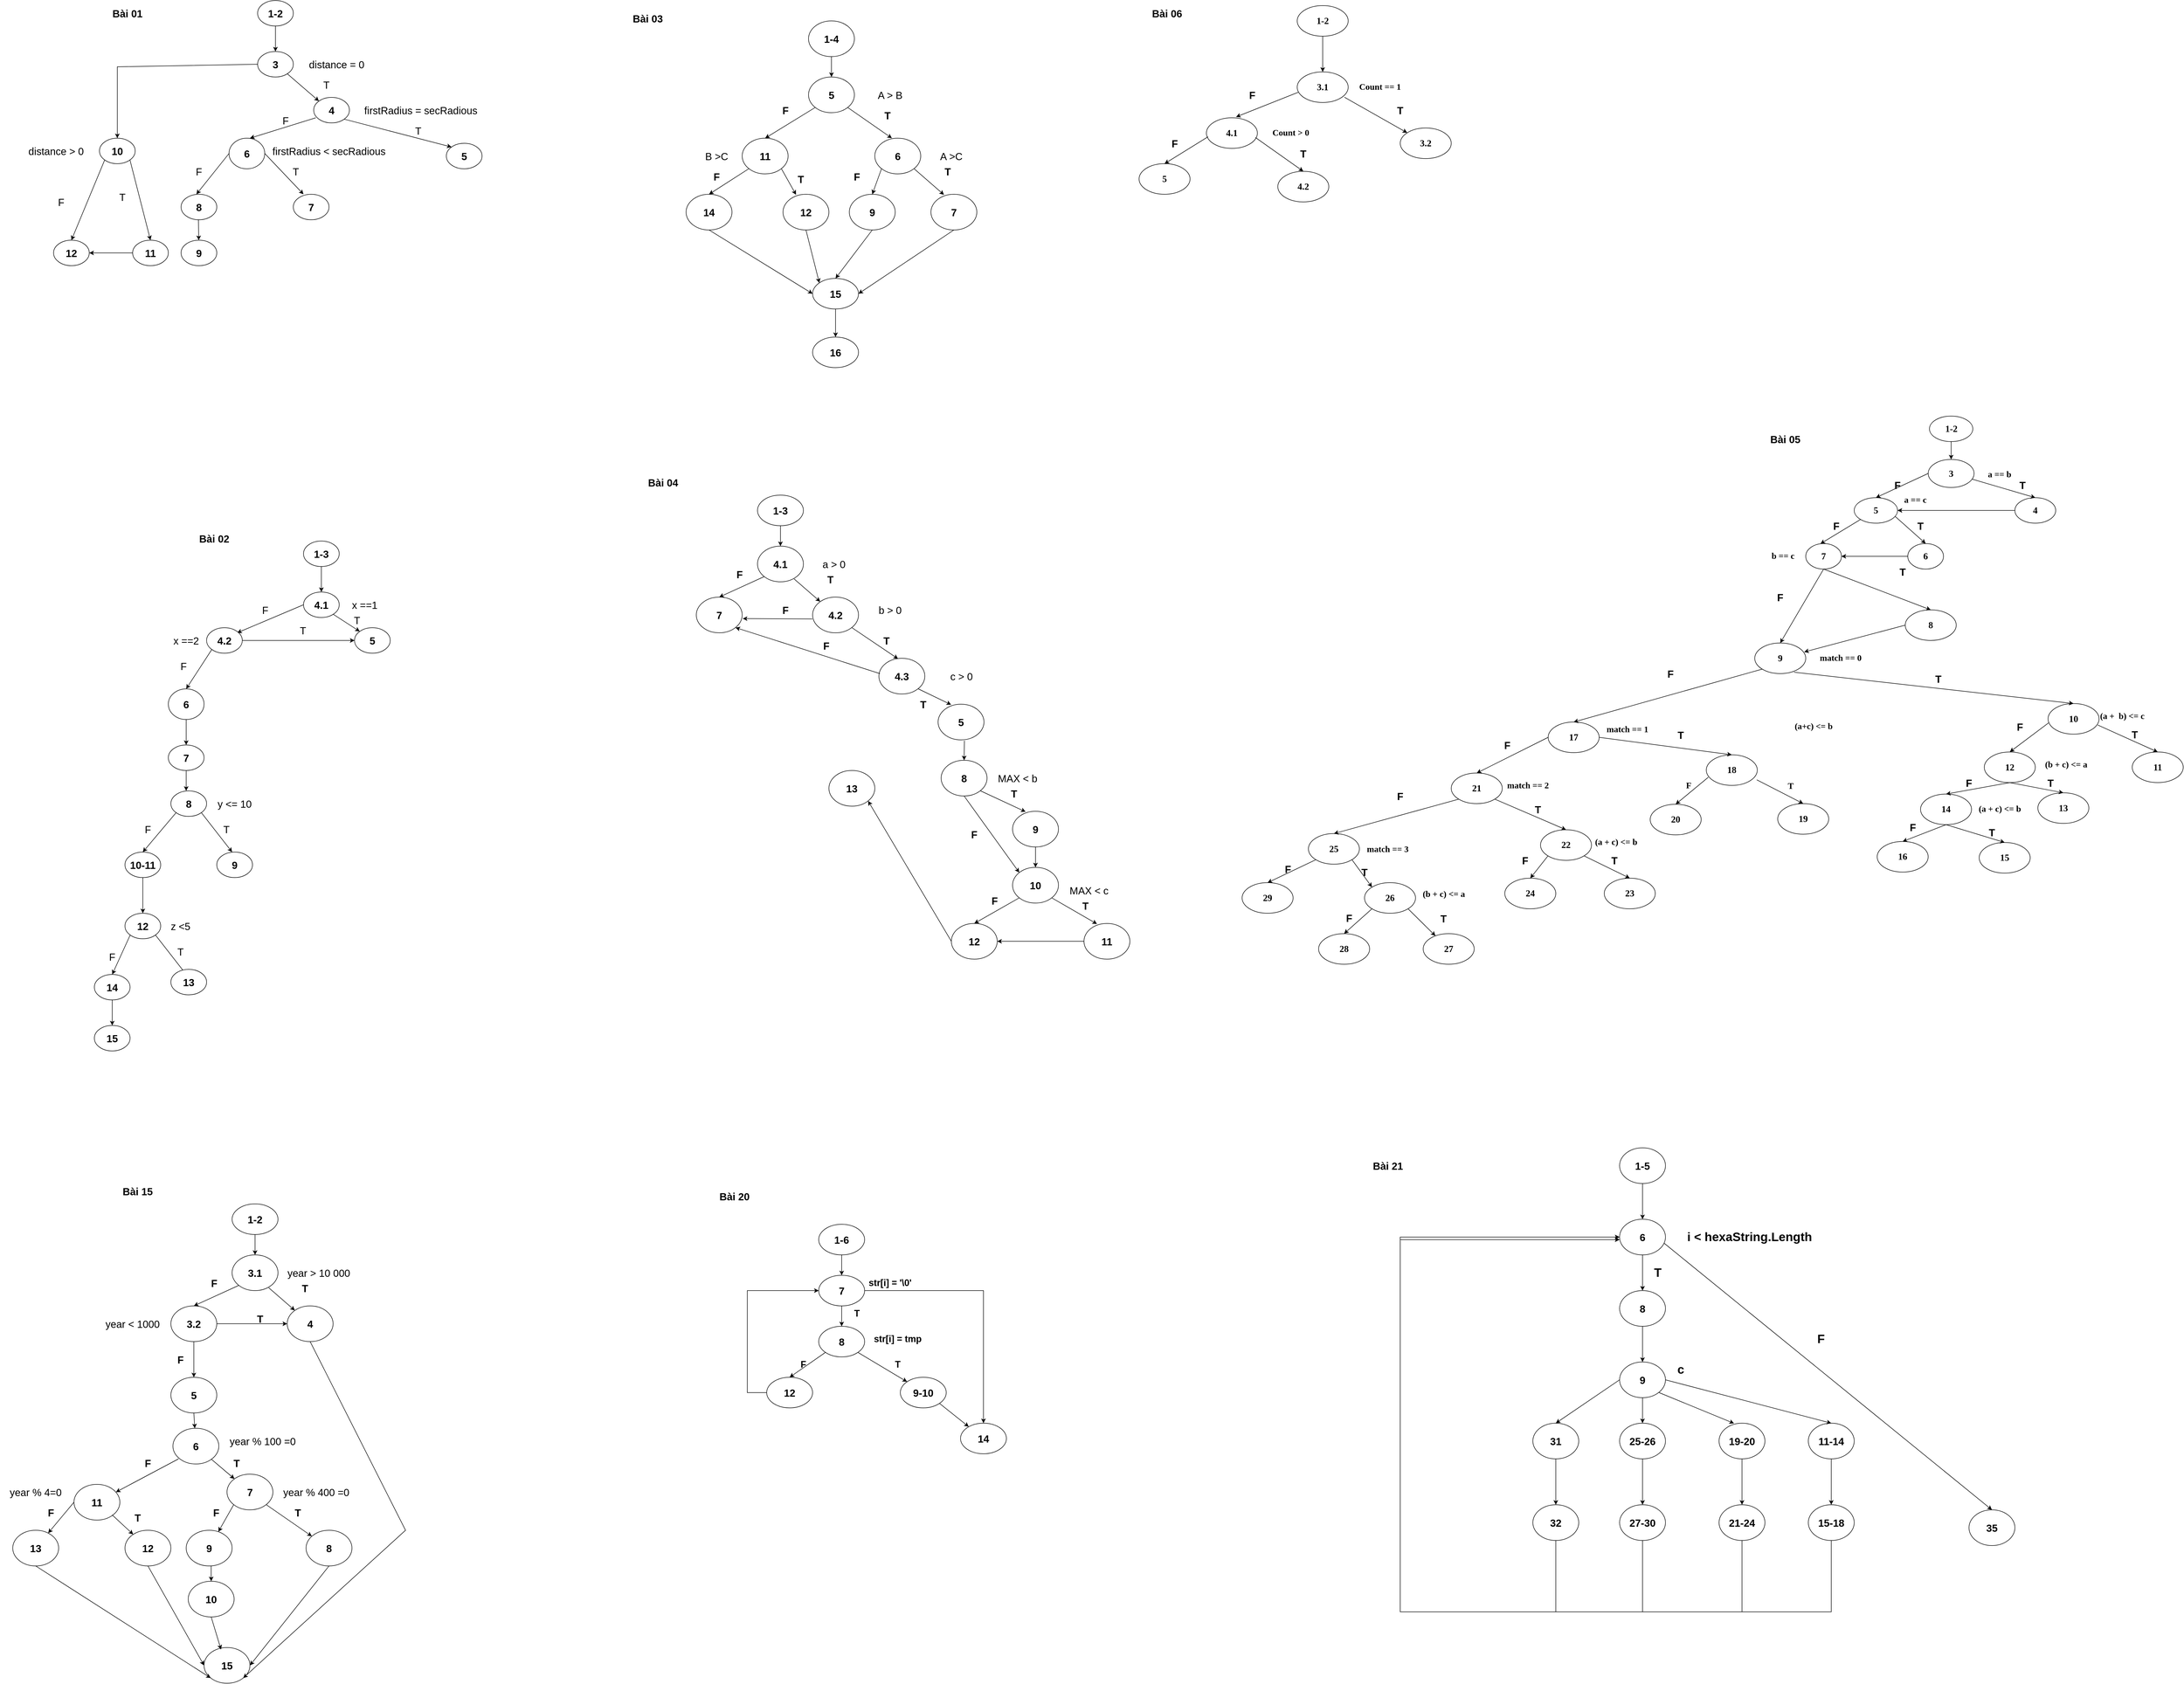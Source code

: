 <mxfile version="24.7.17">
  <diagram id="C5RBs43oDa-KdzZeNtuy" name="Page-1">
    <mxGraphModel dx="3407" dy="1242" grid="1" gridSize="10" guides="1" tooltips="1" connect="1" arrows="1" fold="1" page="1" pageScale="1" pageWidth="827" pageHeight="1169" math="0" shadow="0">
      <root>
        <mxCell id="WIyWlLk6GJQsqaUBKTNV-0" />
        <mxCell id="WIyWlLk6GJQsqaUBKTNV-1" parent="WIyWlLk6GJQsqaUBKTNV-0" />
        <mxCell id="BBi84ixBotoM4hK3SIDS-0" value="1-2" style="ellipse;whiteSpace=wrap;html=1;fontStyle=1;fontSize=20;" parent="WIyWlLk6GJQsqaUBKTNV-1" vertex="1">
          <mxGeometry x="320" y="40" width="70" height="50" as="geometry" />
        </mxCell>
        <mxCell id="BBi84ixBotoM4hK3SIDS-1" value="" style="endArrow=classic;html=1;rounded=0;exitX=0.5;exitY=1;exitDx=0;exitDy=0;fontSize=20;" parent="WIyWlLk6GJQsqaUBKTNV-1" source="BBi84ixBotoM4hK3SIDS-0" edge="1">
          <mxGeometry width="50" height="50" relative="1" as="geometry">
            <mxPoint x="390" y="340" as="sourcePoint" />
            <mxPoint x="355" y="140" as="targetPoint" />
          </mxGeometry>
        </mxCell>
        <mxCell id="BBi84ixBotoM4hK3SIDS-3" value="3" style="ellipse;whiteSpace=wrap;html=1;fontStyle=1;fontSize=20;" parent="WIyWlLk6GJQsqaUBKTNV-1" vertex="1">
          <mxGeometry x="320" y="140" width="70" height="50" as="geometry" />
        </mxCell>
        <mxCell id="BBi84ixBotoM4hK3SIDS-4" value="distance = 0" style="text;html=1;align=center;verticalAlign=middle;whiteSpace=wrap;rounded=0;fontSize=20;" parent="WIyWlLk6GJQsqaUBKTNV-1" vertex="1">
          <mxGeometry x="400" y="150" width="150" height="30" as="geometry" />
        </mxCell>
        <mxCell id="BBi84ixBotoM4hK3SIDS-5" value="" style="endArrow=classic;html=1;rounded=0;exitX=1;exitY=1;exitDx=0;exitDy=0;entryX=0;entryY=0;entryDx=0;entryDy=0;fontSize=20;" parent="WIyWlLk6GJQsqaUBKTNV-1" source="BBi84ixBotoM4hK3SIDS-6" target="BBi84ixBotoM4hK3SIDS-8" edge="1">
          <mxGeometry width="50" height="50" relative="1" as="geometry">
            <mxPoint x="490" y="280" as="sourcePoint" />
            <mxPoint x="500" y="360" as="targetPoint" />
          </mxGeometry>
        </mxCell>
        <mxCell id="BBi84ixBotoM4hK3SIDS-6" value="4" style="ellipse;whiteSpace=wrap;html=1;fontStyle=1;fontSize=20;" parent="WIyWlLk6GJQsqaUBKTNV-1" vertex="1">
          <mxGeometry x="430" y="230" width="70" height="50" as="geometry" />
        </mxCell>
        <mxCell id="BBi84ixBotoM4hK3SIDS-7" value="T" style="text;html=1;align=center;verticalAlign=middle;whiteSpace=wrap;rounded=0;fontSize=20;" parent="WIyWlLk6GJQsqaUBKTNV-1" vertex="1">
          <mxGeometry x="440" y="190" width="30" height="30" as="geometry" />
        </mxCell>
        <mxCell id="BBi84ixBotoM4hK3SIDS-8" value="5" style="ellipse;whiteSpace=wrap;html=1;fontStyle=1;fontSize=20;" parent="WIyWlLk6GJQsqaUBKTNV-1" vertex="1">
          <mxGeometry x="690" y="320" width="70" height="50" as="geometry" />
        </mxCell>
        <mxCell id="BBi84ixBotoM4hK3SIDS-10" value="" style="endArrow=classic;html=1;rounded=0;exitX=1;exitY=1;exitDx=0;exitDy=0;entryX=0;entryY=0;entryDx=0;entryDy=0;fontSize=20;" parent="WIyWlLk6GJQsqaUBKTNV-1" target="BBi84ixBotoM4hK3SIDS-6" edge="1">
          <mxGeometry width="50" height="50" relative="1" as="geometry">
            <mxPoint x="378" y="183.5" as="sourcePoint" />
            <mxPoint x="430" y="226.5" as="targetPoint" />
          </mxGeometry>
        </mxCell>
        <mxCell id="BBi84ixBotoM4hK3SIDS-11" value="T" style="text;html=1;align=center;verticalAlign=middle;whiteSpace=wrap;rounded=0;fontSize=20;" parent="WIyWlLk6GJQsqaUBKTNV-1" vertex="1">
          <mxGeometry x="620" y="280" width="30" height="30" as="geometry" />
        </mxCell>
        <mxCell id="BBi84ixBotoM4hK3SIDS-13" value="firstRadius = secRadious" style="text;html=1;align=center;verticalAlign=middle;whiteSpace=wrap;rounded=0;fontSize=20;" parent="WIyWlLk6GJQsqaUBKTNV-1" vertex="1">
          <mxGeometry x="510" y="240" width="260" height="30" as="geometry" />
        </mxCell>
        <mxCell id="BBi84ixBotoM4hK3SIDS-15" value="" style="endArrow=classic;html=1;rounded=0;exitX=1;exitY=1;exitDx=0;exitDy=0;entryX=0.5;entryY=0;entryDx=0;entryDy=0;fontSize=20;" parent="WIyWlLk6GJQsqaUBKTNV-1" edge="1">
          <mxGeometry width="50" height="50" relative="1" as="geometry">
            <mxPoint x="434" y="270" as="sourcePoint" />
            <mxPoint x="305" y="310" as="targetPoint" />
          </mxGeometry>
        </mxCell>
        <mxCell id="BBi84ixBotoM4hK3SIDS-17" value="F" style="text;html=1;align=center;verticalAlign=middle;whiteSpace=wrap;rounded=0;fontSize=20;" parent="WIyWlLk6GJQsqaUBKTNV-1" vertex="1">
          <mxGeometry x="360" y="260" width="30" height="30" as="geometry" />
        </mxCell>
        <mxCell id="BBi84ixBotoM4hK3SIDS-20" value="6" style="ellipse;whiteSpace=wrap;html=1;fontStyle=1;fontSize=20;" parent="WIyWlLk6GJQsqaUBKTNV-1" vertex="1">
          <mxGeometry x="264" y="310" width="70" height="60" as="geometry" />
        </mxCell>
        <mxCell id="BBi84ixBotoM4hK3SIDS-21" value="" style="endArrow=classic;html=1;rounded=0;exitX=1;exitY=0.5;exitDx=0;exitDy=0;fontSize=20;" parent="WIyWlLk6GJQsqaUBKTNV-1" source="BBi84ixBotoM4hK3SIDS-20" edge="1">
          <mxGeometry width="50" height="50" relative="1" as="geometry">
            <mxPoint x="334" y="330" as="sourcePoint" />
            <mxPoint x="410" y="420" as="targetPoint" />
          </mxGeometry>
        </mxCell>
        <mxCell id="BBi84ixBotoM4hK3SIDS-22" value="" style="endArrow=classic;html=1;rounded=0;exitX=1;exitY=0.5;exitDx=0;exitDy=0;fontSize=20;" parent="WIyWlLk6GJQsqaUBKTNV-1" edge="1">
          <mxGeometry width="50" height="50" relative="1" as="geometry">
            <mxPoint x="264" y="340" as="sourcePoint" />
            <mxPoint x="200" y="420" as="targetPoint" />
          </mxGeometry>
        </mxCell>
        <mxCell id="BBi84ixBotoM4hK3SIDS-23" value="T" style="text;html=1;align=center;verticalAlign=middle;whiteSpace=wrap;rounded=0;fontSize=20;" parent="WIyWlLk6GJQsqaUBKTNV-1" vertex="1">
          <mxGeometry x="380" y="360" width="30" height="30" as="geometry" />
        </mxCell>
        <mxCell id="BBi84ixBotoM4hK3SIDS-24" value="F" style="text;html=1;align=center;verticalAlign=middle;whiteSpace=wrap;rounded=0;fontSize=20;" parent="WIyWlLk6GJQsqaUBKTNV-1" vertex="1">
          <mxGeometry x="190" y="360" width="30" height="30" as="geometry" />
        </mxCell>
        <mxCell id="BBi84ixBotoM4hK3SIDS-27" value="firstRadius &amp;lt; secRadious" style="text;html=1;align=center;verticalAlign=middle;whiteSpace=wrap;rounded=0;fontSize=20;" parent="WIyWlLk6GJQsqaUBKTNV-1" vertex="1">
          <mxGeometry x="340" y="320" width="240" height="30" as="geometry" />
        </mxCell>
        <mxCell id="BBi84ixBotoM4hK3SIDS-38" value="distance &amp;gt; 0" style="text;html=1;align=center;verticalAlign=middle;whiteSpace=wrap;rounded=0;fontSize=20;" parent="WIyWlLk6GJQsqaUBKTNV-1" vertex="1">
          <mxGeometry x="-150" y="320" width="150" height="30" as="geometry" />
        </mxCell>
        <mxCell id="BBi84ixBotoM4hK3SIDS-39" value="7" style="ellipse;whiteSpace=wrap;html=1;fontStyle=1;fontSize=20;" parent="WIyWlLk6GJQsqaUBKTNV-1" vertex="1">
          <mxGeometry x="390" y="420" width="70" height="50" as="geometry" />
        </mxCell>
        <mxCell id="BBi84ixBotoM4hK3SIDS-40" value="8" style="ellipse;whiteSpace=wrap;html=1;fontStyle=1;fontSize=20;" parent="WIyWlLk6GJQsqaUBKTNV-1" vertex="1">
          <mxGeometry x="170" y="420" width="70" height="50" as="geometry" />
        </mxCell>
        <mxCell id="BBi84ixBotoM4hK3SIDS-41" value="9" style="ellipse;whiteSpace=wrap;html=1;fontStyle=1;fontSize=20;" parent="WIyWlLk6GJQsqaUBKTNV-1" vertex="1">
          <mxGeometry x="170" y="510" width="70" height="50" as="geometry" />
        </mxCell>
        <mxCell id="BBi84ixBotoM4hK3SIDS-42" value="" style="endArrow=classic;html=1;rounded=0;exitX=1;exitY=0.5;exitDx=0;exitDy=0;fontSize=20;" parent="WIyWlLk6GJQsqaUBKTNV-1" target="BBi84ixBotoM4hK3SIDS-41" edge="1">
          <mxGeometry width="50" height="50" relative="1" as="geometry">
            <mxPoint x="204" y="470" as="sourcePoint" />
            <mxPoint x="140" y="550" as="targetPoint" />
          </mxGeometry>
        </mxCell>
        <mxCell id="BBi84ixBotoM4hK3SIDS-43" value="10" style="ellipse;whiteSpace=wrap;html=1;fontStyle=1;fontSize=20;" parent="WIyWlLk6GJQsqaUBKTNV-1" vertex="1">
          <mxGeometry x="10" y="310" width="70" height="50" as="geometry" />
        </mxCell>
        <mxCell id="BBi84ixBotoM4hK3SIDS-44" value="" style="endArrow=classic;html=1;rounded=0;exitX=0;exitY=0.5;exitDx=0;exitDy=0;entryX=0.5;entryY=0;entryDx=0;entryDy=0;fontSize=20;" parent="WIyWlLk6GJQsqaUBKTNV-1" source="BBi84ixBotoM4hK3SIDS-3" target="BBi84ixBotoM4hK3SIDS-43" edge="1">
          <mxGeometry width="50" height="50" relative="1" as="geometry">
            <mxPoint x="360" y="400" as="sourcePoint" />
            <mxPoint x="110" y="600" as="targetPoint" />
            <Array as="points">
              <mxPoint x="45" y="170" />
            </Array>
          </mxGeometry>
        </mxCell>
        <mxCell id="BBi84ixBotoM4hK3SIDS-48" value="" style="endArrow=classic;html=1;rounded=0;exitX=1;exitY=1;exitDx=0;exitDy=0;fontSize=20;entryX=0.5;entryY=0;entryDx=0;entryDy=0;" parent="WIyWlLk6GJQsqaUBKTNV-1" source="BBi84ixBotoM4hK3SIDS-43" target="BBi84ixBotoM4hK3SIDS-52" edge="1">
          <mxGeometry width="50" height="50" relative="1" as="geometry">
            <mxPoint x="350" y="680" as="sourcePoint" />
            <mxPoint x="290" y="760" as="targetPoint" />
          </mxGeometry>
        </mxCell>
        <mxCell id="BBi84ixBotoM4hK3SIDS-49" value="" style="endArrow=classic;html=1;rounded=0;exitX=0;exitY=1;exitDx=0;exitDy=0;entryX=0.5;entryY=0;entryDx=0;entryDy=0;fontSize=20;" parent="WIyWlLk6GJQsqaUBKTNV-1" source="BBi84ixBotoM4hK3SIDS-43" target="BBi84ixBotoM4hK3SIDS-53" edge="1">
          <mxGeometry width="50" height="50" relative="1" as="geometry">
            <mxPoint x="340" y="690" as="sourcePoint" />
            <mxPoint x="130" y="760" as="targetPoint" />
          </mxGeometry>
        </mxCell>
        <mxCell id="BBi84ixBotoM4hK3SIDS-50" value="T" style="text;html=1;align=center;verticalAlign=middle;whiteSpace=wrap;rounded=0;fontSize=20;" parent="WIyWlLk6GJQsqaUBKTNV-1" vertex="1">
          <mxGeometry x="40" y="410" width="30" height="30" as="geometry" />
        </mxCell>
        <mxCell id="BBi84ixBotoM4hK3SIDS-51" value="F" style="text;html=1;align=center;verticalAlign=middle;whiteSpace=wrap;rounded=0;fontSize=20;" parent="WIyWlLk6GJQsqaUBKTNV-1" vertex="1">
          <mxGeometry x="-80" y="420" width="30" height="30" as="geometry" />
        </mxCell>
        <mxCell id="BBi84ixBotoM4hK3SIDS-52" value="11" style="ellipse;whiteSpace=wrap;html=1;fontStyle=1;fontSize=20;" parent="WIyWlLk6GJQsqaUBKTNV-1" vertex="1">
          <mxGeometry x="75" y="510" width="70" height="50" as="geometry" />
        </mxCell>
        <mxCell id="BBi84ixBotoM4hK3SIDS-53" value="12" style="ellipse;whiteSpace=wrap;html=1;fontStyle=1;fontSize=20;" parent="WIyWlLk6GJQsqaUBKTNV-1" vertex="1">
          <mxGeometry x="-80" y="510" width="70" height="50" as="geometry" />
        </mxCell>
        <mxCell id="BBi84ixBotoM4hK3SIDS-54" value="" style="endArrow=classic;html=1;rounded=0;exitX=0;exitY=0.5;exitDx=0;exitDy=0;entryX=1;entryY=0.5;entryDx=0;entryDy=0;fontSize=20;" parent="WIyWlLk6GJQsqaUBKTNV-1" source="BBi84ixBotoM4hK3SIDS-52" target="BBi84ixBotoM4hK3SIDS-53" edge="1">
          <mxGeometry width="50" height="50" relative="1" as="geometry">
            <mxPoint x="140" y="390" as="sourcePoint" />
            <mxPoint x="190" y="340" as="targetPoint" />
          </mxGeometry>
        </mxCell>
        <mxCell id="BBi84ixBotoM4hK3SIDS-92" value="Bài 01" style="text;html=1;align=center;verticalAlign=middle;whiteSpace=wrap;rounded=0;fontStyle=1;fontSize=20;" parent="WIyWlLk6GJQsqaUBKTNV-1" vertex="1">
          <mxGeometry x="10" y="50" width="110" height="30" as="geometry" />
        </mxCell>
        <mxCell id="BBi84ixBotoM4hK3SIDS-277" value="1-3" style="ellipse;whiteSpace=wrap;html=1;fontStyle=1;fontSize=20;" parent="WIyWlLk6GJQsqaUBKTNV-1" vertex="1">
          <mxGeometry x="410" y="1100" width="70" height="50" as="geometry" />
        </mxCell>
        <mxCell id="BBi84ixBotoM4hK3SIDS-278" value="" style="endArrow=classic;html=1;rounded=0;exitX=0.5;exitY=1;exitDx=0;exitDy=0;fontSize=20;" parent="WIyWlLk6GJQsqaUBKTNV-1" source="BBi84ixBotoM4hK3SIDS-277" edge="1">
          <mxGeometry width="50" height="50" relative="1" as="geometry">
            <mxPoint x="480" y="1400" as="sourcePoint" />
            <mxPoint x="445" y="1200" as="targetPoint" />
          </mxGeometry>
        </mxCell>
        <mxCell id="BBi84ixBotoM4hK3SIDS-279" value="4.1" style="ellipse;whiteSpace=wrap;html=1;fontStyle=1;fontSize=20;" parent="WIyWlLk6GJQsqaUBKTNV-1" vertex="1">
          <mxGeometry x="410" y="1200" width="70" height="50" as="geometry" />
        </mxCell>
        <mxCell id="BBi84ixBotoM4hK3SIDS-280" value="x ==1" style="text;html=1;align=center;verticalAlign=middle;whiteSpace=wrap;rounded=0;fontSize=20;" parent="WIyWlLk6GJQsqaUBKTNV-1" vertex="1">
          <mxGeometry x="490" y="1210" width="80" height="30" as="geometry" />
        </mxCell>
        <mxCell id="BBi84ixBotoM4hK3SIDS-281" value="5" style="ellipse;whiteSpace=wrap;html=1;fontStyle=1;fontSize=20;" parent="WIyWlLk6GJQsqaUBKTNV-1" vertex="1">
          <mxGeometry x="510" y="1270" width="70" height="50" as="geometry" />
        </mxCell>
        <mxCell id="BBi84ixBotoM4hK3SIDS-282" value="T" style="text;html=1;align=center;verticalAlign=middle;whiteSpace=wrap;rounded=0;fontSize=20;" parent="WIyWlLk6GJQsqaUBKTNV-1" vertex="1">
          <mxGeometry x="500" y="1240" width="30" height="30" as="geometry" />
        </mxCell>
        <mxCell id="BBi84ixBotoM4hK3SIDS-283" value="" style="endArrow=classic;html=1;rounded=0;exitX=1;exitY=1;exitDx=0;exitDy=0;entryX=0;entryY=0;entryDx=0;entryDy=0;fontSize=20;" parent="WIyWlLk6GJQsqaUBKTNV-1" target="BBi84ixBotoM4hK3SIDS-281" edge="1">
          <mxGeometry width="50" height="50" relative="1" as="geometry">
            <mxPoint x="468" y="1243.5" as="sourcePoint" />
            <mxPoint x="520" y="1286.5" as="targetPoint" />
          </mxGeometry>
        </mxCell>
        <mxCell id="BBi84ixBotoM4hK3SIDS-285" value="" style="endArrow=classic;html=1;rounded=0;exitX=0;exitY=0.5;exitDx=0;exitDy=0;fontSize=20;" parent="WIyWlLk6GJQsqaUBKTNV-1" source="BBi84ixBotoM4hK3SIDS-279" edge="1">
          <mxGeometry width="50" height="50" relative="1" as="geometry">
            <mxPoint x="450" y="1460" as="sourcePoint" />
            <mxPoint x="280" y="1280" as="targetPoint" />
            <Array as="points" />
          </mxGeometry>
        </mxCell>
        <mxCell id="BBi84ixBotoM4hK3SIDS-286" value="Bài 02" style="text;html=1;align=center;verticalAlign=middle;whiteSpace=wrap;rounded=0;fontStyle=1;fontSize=20;" parent="WIyWlLk6GJQsqaUBKTNV-1" vertex="1">
          <mxGeometry x="190" y="1080" width="90" height="30" as="geometry" />
        </mxCell>
        <mxCell id="BBi84ixBotoM4hK3SIDS-287" style="edgeStyle=orthogonalEdgeStyle;rounded=0;orthogonalLoop=1;jettySize=auto;html=1;exitX=0.5;exitY=1;exitDx=0;exitDy=0;fontSize=20;" parent="WIyWlLk6GJQsqaUBKTNV-1" edge="1">
          <mxGeometry relative="1" as="geometry">
            <mxPoint x="620" y="1310" as="sourcePoint" />
            <mxPoint x="620" y="1310" as="targetPoint" />
          </mxGeometry>
        </mxCell>
        <mxCell id="BBi84ixBotoM4hK3SIDS-288" value="F" style="text;html=1;align=center;verticalAlign=middle;whiteSpace=wrap;rounded=0;fontSize=20;" parent="WIyWlLk6GJQsqaUBKTNV-1" vertex="1">
          <mxGeometry x="320" y="1220" width="30" height="30" as="geometry" />
        </mxCell>
        <mxCell id="BBi84ixBotoM4hK3SIDS-289" value="4.2" style="ellipse;whiteSpace=wrap;html=1;fontStyle=1;fontSize=20;" parent="WIyWlLk6GJQsqaUBKTNV-1" vertex="1">
          <mxGeometry x="220" y="1270" width="70" height="50" as="geometry" />
        </mxCell>
        <mxCell id="BBi84ixBotoM4hK3SIDS-290" value="" style="endArrow=classic;html=1;rounded=0;exitX=1;exitY=0.5;exitDx=0;exitDy=0;entryX=0;entryY=0.5;entryDx=0;entryDy=0;fontSize=20;" parent="WIyWlLk6GJQsqaUBKTNV-1" source="BBi84ixBotoM4hK3SIDS-289" target="BBi84ixBotoM4hK3SIDS-281" edge="1">
          <mxGeometry width="50" height="50" relative="1" as="geometry">
            <mxPoint x="640" y="1370" as="sourcePoint" />
            <mxPoint x="690" y="1320" as="targetPoint" />
          </mxGeometry>
        </mxCell>
        <mxCell id="BBi84ixBotoM4hK3SIDS-291" value="T" style="text;html=1;align=center;verticalAlign=middle;whiteSpace=wrap;rounded=0;fontSize=20;" parent="WIyWlLk6GJQsqaUBKTNV-1" vertex="1">
          <mxGeometry x="394" y="1260" width="30" height="30" as="geometry" />
        </mxCell>
        <mxCell id="BBi84ixBotoM4hK3SIDS-292" value="F" style="text;html=1;align=center;verticalAlign=middle;whiteSpace=wrap;rounded=0;fontSize=20;" parent="WIyWlLk6GJQsqaUBKTNV-1" vertex="1">
          <mxGeometry x="160" y="1330" width="30" height="30" as="geometry" />
        </mxCell>
        <mxCell id="BBi84ixBotoM4hK3SIDS-293" value="" style="endArrow=classic;html=1;rounded=0;exitX=0;exitY=1;exitDx=0;exitDy=0;fontSize=20;" parent="WIyWlLk6GJQsqaUBKTNV-1" source="BBi84ixBotoM4hK3SIDS-289" edge="1">
          <mxGeometry width="50" height="50" relative="1" as="geometry">
            <mxPoint x="640" y="1370" as="sourcePoint" />
            <mxPoint x="180" y="1390" as="targetPoint" />
          </mxGeometry>
        </mxCell>
        <mxCell id="BBi84ixBotoM4hK3SIDS-294" value="x ==2" style="text;html=1;align=center;verticalAlign=middle;whiteSpace=wrap;rounded=0;fontSize=20;" parent="WIyWlLk6GJQsqaUBKTNV-1" vertex="1">
          <mxGeometry x="150" y="1280" width="60" height="30" as="geometry" />
        </mxCell>
        <mxCell id="BBi84ixBotoM4hK3SIDS-295" value="6" style="ellipse;whiteSpace=wrap;html=1;fontStyle=1;fontSize=20;" parent="WIyWlLk6GJQsqaUBKTNV-1" vertex="1">
          <mxGeometry x="145" y="1390" width="70" height="60" as="geometry" />
        </mxCell>
        <mxCell id="BBi84ixBotoM4hK3SIDS-296" value="7" style="ellipse;whiteSpace=wrap;html=1;fontStyle=1;fontSize=20;" parent="WIyWlLk6GJQsqaUBKTNV-1" vertex="1">
          <mxGeometry x="145" y="1500" width="70" height="50" as="geometry" />
        </mxCell>
        <mxCell id="BBi84ixBotoM4hK3SIDS-297" value="" style="endArrow=classic;html=1;rounded=0;entryX=0.5;entryY=0;entryDx=0;entryDy=0;exitX=0.5;exitY=1;exitDx=0;exitDy=0;fontSize=20;" parent="WIyWlLk6GJQsqaUBKTNV-1" source="BBi84ixBotoM4hK3SIDS-295" target="BBi84ixBotoM4hK3SIDS-296" edge="1">
          <mxGeometry width="50" height="50" relative="1" as="geometry">
            <mxPoint x="180" y="1460" as="sourcePoint" />
            <mxPoint x="5" y="1570" as="targetPoint" />
          </mxGeometry>
        </mxCell>
        <mxCell id="BBi84ixBotoM4hK3SIDS-298" value="" style="endArrow=classic;html=1;rounded=0;entryX=0.5;entryY=0;entryDx=0;entryDy=0;fontSize=20;" parent="WIyWlLk6GJQsqaUBKTNV-1" edge="1">
          <mxGeometry width="50" height="50" relative="1" as="geometry">
            <mxPoint x="180" y="1550" as="sourcePoint" />
            <mxPoint x="180" y="1590.0" as="targetPoint" />
          </mxGeometry>
        </mxCell>
        <mxCell id="BBi84ixBotoM4hK3SIDS-299" value="8" style="ellipse;whiteSpace=wrap;html=1;fontStyle=1;fontSize=20;" parent="WIyWlLk6GJQsqaUBKTNV-1" vertex="1">
          <mxGeometry x="150" y="1590" width="70" height="50" as="geometry" />
        </mxCell>
        <mxCell id="BBi84ixBotoM4hK3SIDS-300" value="" style="endArrow=classic;html=1;rounded=0;exitX=1;exitY=1;exitDx=0;exitDy=0;fontSize=20;" parent="WIyWlLk6GJQsqaUBKTNV-1" source="BBi84ixBotoM4hK3SIDS-299" edge="1">
          <mxGeometry width="50" height="50" relative="1" as="geometry">
            <mxPoint x="330" y="1630" as="sourcePoint" />
            <mxPoint x="270" y="1710" as="targetPoint" />
          </mxGeometry>
        </mxCell>
        <mxCell id="BBi84ixBotoM4hK3SIDS-301" value="" style="endArrow=classic;html=1;rounded=0;exitX=0;exitY=1;exitDx=0;exitDy=0;entryX=0.5;entryY=0;entryDx=0;entryDy=0;fontSize=20;" parent="WIyWlLk6GJQsqaUBKTNV-1" source="BBi84ixBotoM4hK3SIDS-299" target="BBi84ixBotoM4hK3SIDS-305" edge="1">
          <mxGeometry width="50" height="50" relative="1" as="geometry">
            <mxPoint x="320" y="1640" as="sourcePoint" />
            <mxPoint x="110" y="1710" as="targetPoint" />
          </mxGeometry>
        </mxCell>
        <mxCell id="BBi84ixBotoM4hK3SIDS-302" value="T" style="text;html=1;align=center;verticalAlign=middle;whiteSpace=wrap;rounded=0;fontSize=20;" parent="WIyWlLk6GJQsqaUBKTNV-1" vertex="1">
          <mxGeometry x="244" y="1650" width="30" height="30" as="geometry" />
        </mxCell>
        <mxCell id="BBi84ixBotoM4hK3SIDS-303" value="F" style="text;html=1;align=center;verticalAlign=middle;whiteSpace=wrap;rounded=0;fontSize=20;" parent="WIyWlLk6GJQsqaUBKTNV-1" vertex="1">
          <mxGeometry x="90" y="1650" width="30" height="30" as="geometry" />
        </mxCell>
        <mxCell id="BBi84ixBotoM4hK3SIDS-304" value="9" style="ellipse;whiteSpace=wrap;html=1;fontStyle=1;fontSize=20;" parent="WIyWlLk6GJQsqaUBKTNV-1" vertex="1">
          <mxGeometry x="240" y="1710" width="70" height="50" as="geometry" />
        </mxCell>
        <mxCell id="BBi84ixBotoM4hK3SIDS-305" value="10-11" style="ellipse;whiteSpace=wrap;html=1;fontStyle=1;fontSize=20;" parent="WIyWlLk6GJQsqaUBKTNV-1" vertex="1">
          <mxGeometry x="60" y="1710" width="70" height="50" as="geometry" />
        </mxCell>
        <mxCell id="BBi84ixBotoM4hK3SIDS-306" value="" style="endArrow=classic;html=1;rounded=0;entryX=0.5;entryY=0;entryDx=0;entryDy=0;exitX=0.5;exitY=1;exitDx=0;exitDy=0;fontSize=20;" parent="WIyWlLk6GJQsqaUBKTNV-1" source="BBi84ixBotoM4hK3SIDS-305" edge="1">
          <mxGeometry width="50" height="50" relative="1" as="geometry">
            <mxPoint x="95" y="1770" as="sourcePoint" />
            <mxPoint x="95" y="1830.0" as="targetPoint" />
          </mxGeometry>
        </mxCell>
        <mxCell id="BBi84ixBotoM4hK3SIDS-307" value="y &amp;lt;= 10" style="text;html=1;align=center;verticalAlign=middle;whiteSpace=wrap;rounded=0;fontSize=20;" parent="WIyWlLk6GJQsqaUBKTNV-1" vertex="1">
          <mxGeometry x="230" y="1600" width="90" height="30" as="geometry" />
        </mxCell>
        <mxCell id="BBi84ixBotoM4hK3SIDS-308" value="z &amp;lt;5" style="text;html=1;align=center;verticalAlign=middle;whiteSpace=wrap;rounded=0;fontSize=20;" parent="WIyWlLk6GJQsqaUBKTNV-1" vertex="1">
          <mxGeometry x="139" y="1840" width="60" height="30" as="geometry" />
        </mxCell>
        <mxCell id="BBi84ixBotoM4hK3SIDS-309" value="12" style="ellipse;whiteSpace=wrap;html=1;fontStyle=1;fontSize=20;" parent="WIyWlLk6GJQsqaUBKTNV-1" vertex="1">
          <mxGeometry x="60" y="1830" width="70" height="50" as="geometry" />
        </mxCell>
        <mxCell id="BBi84ixBotoM4hK3SIDS-310" value="" style="endArrow=classic;html=1;rounded=0;exitX=1;exitY=1;exitDx=0;exitDy=0;fontSize=20;" parent="WIyWlLk6GJQsqaUBKTNV-1" source="BBi84ixBotoM4hK3SIDS-309" edge="1">
          <mxGeometry width="50" height="50" relative="1" as="geometry">
            <mxPoint x="240" y="1870" as="sourcePoint" />
            <mxPoint x="180" y="1950" as="targetPoint" />
          </mxGeometry>
        </mxCell>
        <mxCell id="BBi84ixBotoM4hK3SIDS-311" value="" style="endArrow=classic;html=1;rounded=0;exitX=0;exitY=1;exitDx=0;exitDy=0;entryX=0.5;entryY=0;entryDx=0;entryDy=0;fontSize=20;" parent="WIyWlLk6GJQsqaUBKTNV-1" source="BBi84ixBotoM4hK3SIDS-309" target="BBi84ixBotoM4hK3SIDS-315" edge="1">
          <mxGeometry width="50" height="50" relative="1" as="geometry">
            <mxPoint x="230" y="1880" as="sourcePoint" />
            <mxPoint x="20" y="1950" as="targetPoint" />
          </mxGeometry>
        </mxCell>
        <mxCell id="BBi84ixBotoM4hK3SIDS-312" value="T" style="text;html=1;align=center;verticalAlign=middle;whiteSpace=wrap;rounded=0;fontSize=20;" parent="WIyWlLk6GJQsqaUBKTNV-1" vertex="1">
          <mxGeometry x="154" y="1890" width="30" height="30" as="geometry" />
        </mxCell>
        <mxCell id="BBi84ixBotoM4hK3SIDS-313" value="F" style="text;html=1;align=center;verticalAlign=middle;whiteSpace=wrap;rounded=0;fontSize=20;" parent="WIyWlLk6GJQsqaUBKTNV-1" vertex="1">
          <mxGeometry x="20" y="1900" width="30" height="30" as="geometry" />
        </mxCell>
        <mxCell id="BBi84ixBotoM4hK3SIDS-314" value="13" style="ellipse;whiteSpace=wrap;html=1;fontStyle=1;fontSize=20;" parent="WIyWlLk6GJQsqaUBKTNV-1" vertex="1">
          <mxGeometry x="150" y="1940" width="70" height="50" as="geometry" />
        </mxCell>
        <mxCell id="BBi84ixBotoM4hK3SIDS-315" value="14" style="ellipse;whiteSpace=wrap;html=1;fontStyle=1;fontSize=20;" parent="WIyWlLk6GJQsqaUBKTNV-1" vertex="1">
          <mxGeometry y="1950" width="70" height="50" as="geometry" />
        </mxCell>
        <mxCell id="BBi84ixBotoM4hK3SIDS-316" value="15" style="ellipse;whiteSpace=wrap;html=1;fontStyle=1;fontSize=20;" parent="WIyWlLk6GJQsqaUBKTNV-1" vertex="1">
          <mxGeometry y="2050" width="70" height="50" as="geometry" />
        </mxCell>
        <mxCell id="BBi84ixBotoM4hK3SIDS-317" value="" style="endArrow=classic;html=1;rounded=0;entryX=0.5;entryY=0;entryDx=0;entryDy=0;fontSize=20;" parent="WIyWlLk6GJQsqaUBKTNV-1" target="BBi84ixBotoM4hK3SIDS-316" edge="1">
          <mxGeometry width="50" height="50" relative="1" as="geometry">
            <mxPoint x="35" y="2000" as="sourcePoint" />
            <mxPoint x="-140" y="2120" as="targetPoint" />
          </mxGeometry>
        </mxCell>
        <mxCell id="BBi84ixBotoM4hK3SIDS-331" value="Bài 03" style="text;html=1;align=center;verticalAlign=middle;whiteSpace=wrap;rounded=0;fontStyle=1;fontSize=20;" parent="WIyWlLk6GJQsqaUBKTNV-1" vertex="1">
          <mxGeometry x="1030" y="60" width="110" height="30" as="geometry" />
        </mxCell>
        <mxCell id="BBi84ixBotoM4hK3SIDS-334" value="1-4" style="ellipse;whiteSpace=wrap;html=1;fontStyle=1;fontSize=20;" parent="WIyWlLk6GJQsqaUBKTNV-1" vertex="1">
          <mxGeometry x="1400" y="80" width="90" height="70" as="geometry" />
        </mxCell>
        <mxCell id="BBi84ixBotoM4hK3SIDS-335" value="5" style="ellipse;whiteSpace=wrap;html=1;fontStyle=1;fontSize=20;" parent="WIyWlLk6GJQsqaUBKTNV-1" vertex="1">
          <mxGeometry x="1400" y="190" width="90" height="70" as="geometry" />
        </mxCell>
        <mxCell id="BBi84ixBotoM4hK3SIDS-336" value="" style="endArrow=classic;html=1;rounded=0;exitX=1;exitY=1;exitDx=0;exitDy=0;fontSize=20;fontStyle=1;entryX=0;entryY=0;entryDx=0;entryDy=0;" parent="WIyWlLk6GJQsqaUBKTNV-1" source="BBi84ixBotoM4hK3SIDS-335" edge="1">
          <mxGeometry width="50" height="50" relative="1" as="geometry">
            <mxPoint x="1580" y="310" as="sourcePoint" />
            <mxPoint x="1563.463" y="310.033" as="targetPoint" />
          </mxGeometry>
        </mxCell>
        <mxCell id="BBi84ixBotoM4hK3SIDS-337" value="" style="endArrow=classic;html=1;rounded=0;exitX=0;exitY=1;exitDx=0;exitDy=0;entryX=0.5;entryY=0;entryDx=0;entryDy=0;fontSize=20;fontStyle=1" parent="WIyWlLk6GJQsqaUBKTNV-1" source="BBi84ixBotoM4hK3SIDS-335" target="BBi84ixBotoM4hK3SIDS-354" edge="1">
          <mxGeometry width="50" height="50" relative="1" as="geometry">
            <mxPoint x="1570" y="320" as="sourcePoint" />
            <mxPoint x="1315" y="305" as="targetPoint" />
          </mxGeometry>
        </mxCell>
        <mxCell id="BBi84ixBotoM4hK3SIDS-338" value="T" style="text;html=1;align=center;verticalAlign=middle;whiteSpace=wrap;rounded=0;fontSize=20;fontStyle=1" parent="WIyWlLk6GJQsqaUBKTNV-1" vertex="1">
          <mxGeometry x="1540" y="250" width="30" height="30" as="geometry" />
        </mxCell>
        <mxCell id="BBi84ixBotoM4hK3SIDS-339" value="F" style="text;html=1;align=center;verticalAlign=middle;whiteSpace=wrap;rounded=0;fontSize=20;fontStyle=1" parent="WIyWlLk6GJQsqaUBKTNV-1" vertex="1">
          <mxGeometry x="1340" y="240" width="30" height="30" as="geometry" />
        </mxCell>
        <mxCell id="BBi84ixBotoM4hK3SIDS-342" value="" style="endArrow=classic;html=1;rounded=0;entryX=0.5;entryY=0;entryDx=0;entryDy=0;" parent="WIyWlLk6GJQsqaUBKTNV-1" target="BBi84ixBotoM4hK3SIDS-335" edge="1">
          <mxGeometry width="50" height="50" relative="1" as="geometry">
            <mxPoint x="1445" y="150" as="sourcePoint" />
            <mxPoint x="1100" y="320" as="targetPoint" />
          </mxGeometry>
        </mxCell>
        <mxCell id="BBi84ixBotoM4hK3SIDS-354" value="11" style="ellipse;whiteSpace=wrap;html=1;fontStyle=1;fontSize=20;" parent="WIyWlLk6GJQsqaUBKTNV-1" vertex="1">
          <mxGeometry x="1270" y="310" width="90" height="70" as="geometry" />
        </mxCell>
        <mxCell id="BBi84ixBotoM4hK3SIDS-355" value="" style="endArrow=classic;html=1;rounded=0;exitX=1;exitY=1;exitDx=0;exitDy=0;fontSize=20;fontStyle=1;entryX=0.284;entryY=0.014;entryDx=0;entryDy=0;entryPerimeter=0;" parent="WIyWlLk6GJQsqaUBKTNV-1" source="BBi84ixBotoM4hK3SIDS-354" target="BBi84ixBotoM4hK3SIDS-360" edge="1">
          <mxGeometry width="50" height="50" relative="1" as="geometry">
            <mxPoint x="1450" y="535" as="sourcePoint" />
            <mxPoint x="1390" y="615" as="targetPoint" />
          </mxGeometry>
        </mxCell>
        <mxCell id="BBi84ixBotoM4hK3SIDS-356" value="" style="endArrow=classic;html=1;rounded=0;exitX=0;exitY=1;exitDx=0;exitDy=0;entryX=0.5;entryY=0;entryDx=0;entryDy=0;fontSize=20;fontStyle=1" parent="WIyWlLk6GJQsqaUBKTNV-1" source="BBi84ixBotoM4hK3SIDS-354" target="BBi84ixBotoM4hK3SIDS-359" edge="1">
          <mxGeometry width="50" height="50" relative="1" as="geometry">
            <mxPoint x="1440" y="545" as="sourcePoint" />
            <mxPoint x="1230" y="615" as="targetPoint" />
          </mxGeometry>
        </mxCell>
        <mxCell id="BBi84ixBotoM4hK3SIDS-357" value="T" style="text;html=1;align=center;verticalAlign=middle;whiteSpace=wrap;rounded=0;fontSize=20;fontStyle=1" parent="WIyWlLk6GJQsqaUBKTNV-1" vertex="1">
          <mxGeometry x="1370" y="375" width="30" height="30" as="geometry" />
        </mxCell>
        <mxCell id="BBi84ixBotoM4hK3SIDS-358" value="F" style="text;html=1;align=center;verticalAlign=middle;whiteSpace=wrap;rounded=0;fontSize=20;fontStyle=1" parent="WIyWlLk6GJQsqaUBKTNV-1" vertex="1">
          <mxGeometry x="1205" y="370" width="30" height="30" as="geometry" />
        </mxCell>
        <mxCell id="BBi84ixBotoM4hK3SIDS-359" value="14" style="ellipse;whiteSpace=wrap;html=1;fontStyle=1;fontSize=20;" parent="WIyWlLk6GJQsqaUBKTNV-1" vertex="1">
          <mxGeometry x="1160" y="420" width="90" height="70" as="geometry" />
        </mxCell>
        <mxCell id="BBi84ixBotoM4hK3SIDS-360" value="12" style="ellipse;whiteSpace=wrap;html=1;fontStyle=1;fontSize=20;" parent="WIyWlLk6GJQsqaUBKTNV-1" vertex="1">
          <mxGeometry x="1350" y="420" width="90" height="70" as="geometry" />
        </mxCell>
        <mxCell id="BBi84ixBotoM4hK3SIDS-362" value="A &amp;gt; B" style="text;html=1;align=center;verticalAlign=middle;whiteSpace=wrap;rounded=0;fontSize=20;" parent="WIyWlLk6GJQsqaUBKTNV-1" vertex="1">
          <mxGeometry x="1510" y="210" width="100" height="30" as="geometry" />
        </mxCell>
        <mxCell id="BBi84ixBotoM4hK3SIDS-363" value="15" style="ellipse;whiteSpace=wrap;html=1;fontStyle=1;fontSize=20;" parent="WIyWlLk6GJQsqaUBKTNV-1" vertex="1">
          <mxGeometry x="1408" y="585" width="90" height="60" as="geometry" />
        </mxCell>
        <mxCell id="BBi84ixBotoM4hK3SIDS-364" value="16" style="ellipse;whiteSpace=wrap;html=1;fontStyle=1;fontSize=20;" parent="WIyWlLk6GJQsqaUBKTNV-1" vertex="1">
          <mxGeometry x="1408" y="700" width="90" height="60" as="geometry" />
        </mxCell>
        <mxCell id="BBi84ixBotoM4hK3SIDS-365" value="" style="endArrow=classic;html=1;rounded=0;entryX=0.5;entryY=0;entryDx=0;entryDy=0;fontSize=20;fontStyle=1;exitX=0.5;exitY=1;exitDx=0;exitDy=0;" parent="WIyWlLk6GJQsqaUBKTNV-1" source="BBi84ixBotoM4hK3SIDS-363" target="BBi84ixBotoM4hK3SIDS-364" edge="1">
          <mxGeometry width="50" height="50" relative="1" as="geometry">
            <mxPoint x="1500" y="760" as="sourcePoint" />
            <mxPoint x="1330" y="880" as="targetPoint" />
          </mxGeometry>
        </mxCell>
        <mxCell id="BBi84ixBotoM4hK3SIDS-366" value="" style="endArrow=classic;html=1;rounded=0;entryX=0;entryY=0.5;entryDx=0;entryDy=0;exitX=0.5;exitY=1;exitDx=0;exitDy=0;" parent="WIyWlLk6GJQsqaUBKTNV-1" source="BBi84ixBotoM4hK3SIDS-359" target="BBi84ixBotoM4hK3SIDS-363" edge="1">
          <mxGeometry width="50" height="50" relative="1" as="geometry">
            <mxPoint x="1470" y="550" as="sourcePoint" />
            <mxPoint x="1520" y="500" as="targetPoint" />
          </mxGeometry>
        </mxCell>
        <mxCell id="BBi84ixBotoM4hK3SIDS-367" value="" style="endArrow=classic;html=1;rounded=0;entryX=0;entryY=0;entryDx=0;entryDy=0;exitX=0.5;exitY=1;exitDx=0;exitDy=0;" parent="WIyWlLk6GJQsqaUBKTNV-1" source="BBi84ixBotoM4hK3SIDS-360" target="BBi84ixBotoM4hK3SIDS-363" edge="1">
          <mxGeometry width="50" height="50" relative="1" as="geometry">
            <mxPoint x="1470" y="550" as="sourcePoint" />
            <mxPoint x="1520" y="500" as="targetPoint" />
            <Array as="points" />
          </mxGeometry>
        </mxCell>
        <mxCell id="BBi84ixBotoM4hK3SIDS-368" value="6" style="ellipse;whiteSpace=wrap;html=1;fontStyle=1;fontSize=20;" parent="WIyWlLk6GJQsqaUBKTNV-1" vertex="1">
          <mxGeometry x="1530" y="310" width="90" height="70" as="geometry" />
        </mxCell>
        <mxCell id="BBi84ixBotoM4hK3SIDS-369" value="" style="endArrow=classic;html=1;rounded=0;exitX=1;exitY=1;exitDx=0;exitDy=0;fontSize=20;fontStyle=1;entryX=0.284;entryY=0.014;entryDx=0;entryDy=0;entryPerimeter=0;" parent="WIyWlLk6GJQsqaUBKTNV-1" source="BBi84ixBotoM4hK3SIDS-368" target="BBi84ixBotoM4hK3SIDS-374" edge="1">
          <mxGeometry width="50" height="50" relative="1" as="geometry">
            <mxPoint x="1710" y="370" as="sourcePoint" />
            <mxPoint x="1650" y="450" as="targetPoint" />
          </mxGeometry>
        </mxCell>
        <mxCell id="BBi84ixBotoM4hK3SIDS-370" value="" style="endArrow=classic;html=1;rounded=0;exitX=0;exitY=1;exitDx=0;exitDy=0;entryX=0.5;entryY=0;entryDx=0;entryDy=0;fontSize=20;fontStyle=1" parent="WIyWlLk6GJQsqaUBKTNV-1" source="BBi84ixBotoM4hK3SIDS-368" target="BBi84ixBotoM4hK3SIDS-373" edge="1">
          <mxGeometry width="50" height="50" relative="1" as="geometry">
            <mxPoint x="1700" y="380" as="sourcePoint" />
            <mxPoint x="1490" y="450" as="targetPoint" />
          </mxGeometry>
        </mxCell>
        <mxCell id="BBi84ixBotoM4hK3SIDS-371" value="T" style="text;html=1;align=center;verticalAlign=middle;whiteSpace=wrap;rounded=0;fontSize=20;fontStyle=1" parent="WIyWlLk6GJQsqaUBKTNV-1" vertex="1">
          <mxGeometry x="1658" y="360" width="30" height="30" as="geometry" />
        </mxCell>
        <mxCell id="BBi84ixBotoM4hK3SIDS-372" value="F" style="text;html=1;align=center;verticalAlign=middle;whiteSpace=wrap;rounded=0;fontSize=20;fontStyle=1" parent="WIyWlLk6GJQsqaUBKTNV-1" vertex="1">
          <mxGeometry x="1480" y="370" width="30" height="30" as="geometry" />
        </mxCell>
        <mxCell id="BBi84ixBotoM4hK3SIDS-373" value="9" style="ellipse;whiteSpace=wrap;html=1;fontStyle=1;fontSize=20;" parent="WIyWlLk6GJQsqaUBKTNV-1" vertex="1">
          <mxGeometry x="1480" y="420" width="90" height="70" as="geometry" />
        </mxCell>
        <mxCell id="BBi84ixBotoM4hK3SIDS-374" value="7" style="ellipse;whiteSpace=wrap;html=1;fontStyle=1;fontSize=20;" parent="WIyWlLk6GJQsqaUBKTNV-1" vertex="1">
          <mxGeometry x="1640" y="420" width="90" height="70" as="geometry" />
        </mxCell>
        <mxCell id="BBi84ixBotoM4hK3SIDS-375" value="" style="endArrow=classic;html=1;rounded=0;entryX=0.5;entryY=0;entryDx=0;entryDy=0;exitX=0.5;exitY=1;exitDx=0;exitDy=0;" parent="WIyWlLk6GJQsqaUBKTNV-1" source="BBi84ixBotoM4hK3SIDS-373" target="BBi84ixBotoM4hK3SIDS-363" edge="1">
          <mxGeometry width="50" height="50" relative="1" as="geometry">
            <mxPoint x="1470" y="550" as="sourcePoint" />
            <mxPoint x="1520" y="500" as="targetPoint" />
          </mxGeometry>
        </mxCell>
        <mxCell id="BBi84ixBotoM4hK3SIDS-376" value="" style="endArrow=classic;html=1;rounded=0;entryX=1;entryY=0.5;entryDx=0;entryDy=0;exitX=0.5;exitY=1;exitDx=0;exitDy=0;" parent="WIyWlLk6GJQsqaUBKTNV-1" source="BBi84ixBotoM4hK3SIDS-374" target="BBi84ixBotoM4hK3SIDS-363" edge="1">
          <mxGeometry width="50" height="50" relative="1" as="geometry">
            <mxPoint x="1470" y="550" as="sourcePoint" />
            <mxPoint x="1520" y="500" as="targetPoint" />
          </mxGeometry>
        </mxCell>
        <mxCell id="BBi84ixBotoM4hK3SIDS-377" value="A &amp;gt;C" style="text;html=1;align=center;verticalAlign=middle;whiteSpace=wrap;rounded=0;fontSize=20;" parent="WIyWlLk6GJQsqaUBKTNV-1" vertex="1">
          <mxGeometry x="1630" y="330" width="100" height="30" as="geometry" />
        </mxCell>
        <mxCell id="BBi84ixBotoM4hK3SIDS-378" value="Bài 04" style="text;html=1;align=center;verticalAlign=middle;whiteSpace=wrap;rounded=0;fontStyle=1;fontSize=20;" parent="WIyWlLk6GJQsqaUBKTNV-1" vertex="1">
          <mxGeometry x="1060" y="970" width="110" height="30" as="geometry" />
        </mxCell>
        <mxCell id="BBi84ixBotoM4hK3SIDS-411" value="1-3" style="ellipse;whiteSpace=wrap;html=1;fontStyle=1;fontSize=20;" parent="WIyWlLk6GJQsqaUBKTNV-1" vertex="1">
          <mxGeometry x="1300" y="1010" width="90" height="60" as="geometry" />
        </mxCell>
        <mxCell id="BBi84ixBotoM4hK3SIDS-418" value="a &amp;gt; 0" style="text;html=1;align=center;verticalAlign=middle;whiteSpace=wrap;rounded=0;fontSize=20;" parent="WIyWlLk6GJQsqaUBKTNV-1" vertex="1">
          <mxGeometry x="1400" y="1130" width="100" height="30" as="geometry" />
        </mxCell>
        <mxCell id="BBi84ixBotoM4hK3SIDS-419" value="4.1" style="ellipse;whiteSpace=wrap;html=1;fontStyle=1;fontSize=20;" parent="WIyWlLk6GJQsqaUBKTNV-1" vertex="1">
          <mxGeometry x="1300" y="1110" width="90" height="70" as="geometry" />
        </mxCell>
        <mxCell id="BBi84ixBotoM4hK3SIDS-421" value="" style="endArrow=classic;html=1;rounded=0;exitX=0;exitY=1;exitDx=0;exitDy=0;entryX=0.5;entryY=0;entryDx=0;entryDy=0;fontSize=20;fontStyle=1" parent="WIyWlLk6GJQsqaUBKTNV-1" source="BBi84ixBotoM4hK3SIDS-419" target="BBi84ixBotoM4hK3SIDS-424" edge="1">
          <mxGeometry width="50" height="50" relative="1" as="geometry">
            <mxPoint x="1470" y="1180" as="sourcePoint" />
            <mxPoint x="1260" y="1250" as="targetPoint" />
          </mxGeometry>
        </mxCell>
        <mxCell id="BBi84ixBotoM4hK3SIDS-422" value="T" style="text;html=1;align=center;verticalAlign=middle;whiteSpace=wrap;rounded=0;fontSize=20;fontStyle=1" parent="WIyWlLk6GJQsqaUBKTNV-1" vertex="1">
          <mxGeometry x="1428" y="1160" width="30" height="30" as="geometry" />
        </mxCell>
        <mxCell id="BBi84ixBotoM4hK3SIDS-423" value="F" style="text;html=1;align=center;verticalAlign=middle;whiteSpace=wrap;rounded=0;fontSize=20;fontStyle=1" parent="WIyWlLk6GJQsqaUBKTNV-1" vertex="1">
          <mxGeometry x="1250" y="1150" width="30" height="30" as="geometry" />
        </mxCell>
        <mxCell id="BBi84ixBotoM4hK3SIDS-424" value="7" style="ellipse;whiteSpace=wrap;html=1;fontStyle=1;fontSize=20;" parent="WIyWlLk6GJQsqaUBKTNV-1" vertex="1">
          <mxGeometry x="1180" y="1210" width="90" height="70" as="geometry" />
        </mxCell>
        <mxCell id="BBi84ixBotoM4hK3SIDS-426" value="" style="endArrow=classic;html=1;rounded=0;exitX=0.5;exitY=1;exitDx=0;exitDy=0;" parent="WIyWlLk6GJQsqaUBKTNV-1" source="BBi84ixBotoM4hK3SIDS-411" target="BBi84ixBotoM4hK3SIDS-419" edge="1">
          <mxGeometry width="50" height="50" relative="1" as="geometry">
            <mxPoint x="1225" y="1090" as="sourcePoint" />
            <mxPoint x="880" y="1210" as="targetPoint" />
          </mxGeometry>
        </mxCell>
        <mxCell id="BBi84ixBotoM4hK3SIDS-427" value="4.2" style="ellipse;whiteSpace=wrap;html=1;fontStyle=1;fontSize=20;" parent="WIyWlLk6GJQsqaUBKTNV-1" vertex="1">
          <mxGeometry x="1408" y="1210" width="90" height="70" as="geometry" />
        </mxCell>
        <mxCell id="BBi84ixBotoM4hK3SIDS-428" value="" style="endArrow=classic;html=1;rounded=0;exitX=1;exitY=1;exitDx=0;exitDy=0;fontSize=20;fontStyle=1;entryX=0.284;entryY=0.014;entryDx=0;entryDy=0;entryPerimeter=0;" parent="WIyWlLk6GJQsqaUBKTNV-1" source="BBi84ixBotoM4hK3SIDS-427" edge="1">
          <mxGeometry width="50" height="50" relative="1" as="geometry">
            <mxPoint x="1590" y="1290" as="sourcePoint" />
            <mxPoint x="1575.56" y="1330.98" as="targetPoint" />
          </mxGeometry>
        </mxCell>
        <mxCell id="BBi84ixBotoM4hK3SIDS-429" value="" style="endArrow=classic;html=1;rounded=0;exitX=-0.004;exitY=0.612;exitDx=0;exitDy=0;entryX=1.011;entryY=0.602;entryDx=0;entryDy=0;fontSize=20;fontStyle=1;entryPerimeter=0;exitPerimeter=0;" parent="WIyWlLk6GJQsqaUBKTNV-1" source="BBi84ixBotoM4hK3SIDS-427" target="BBi84ixBotoM4hK3SIDS-424" edge="1">
          <mxGeometry width="50" height="50" relative="1" as="geometry">
            <mxPoint x="1580" y="1300" as="sourcePoint" />
            <mxPoint x="1370" y="1370" as="targetPoint" />
          </mxGeometry>
        </mxCell>
        <mxCell id="BBi84ixBotoM4hK3SIDS-430" value="T" style="text;html=1;align=center;verticalAlign=middle;whiteSpace=wrap;rounded=0;fontSize=20;fontStyle=1" parent="WIyWlLk6GJQsqaUBKTNV-1" vertex="1">
          <mxGeometry x="1538" y="1280" width="30" height="30" as="geometry" />
        </mxCell>
        <mxCell id="BBi84ixBotoM4hK3SIDS-431" value="F" style="text;html=1;align=center;verticalAlign=middle;whiteSpace=wrap;rounded=0;fontSize=20;fontStyle=1" parent="WIyWlLk6GJQsqaUBKTNV-1" vertex="1">
          <mxGeometry x="1340" y="1220" width="30" height="30" as="geometry" />
        </mxCell>
        <mxCell id="BBi84ixBotoM4hK3SIDS-434" value="" style="endArrow=classic;html=1;rounded=0;exitX=0.796;exitY=0.917;exitDx=0;exitDy=0;exitPerimeter=0;" parent="WIyWlLk6GJQsqaUBKTNV-1" source="BBi84ixBotoM4hK3SIDS-419" target="BBi84ixBotoM4hK3SIDS-427" edge="1">
          <mxGeometry width="50" height="50" relative="1" as="geometry">
            <mxPoint x="1455" y="1180" as="sourcePoint" />
            <mxPoint x="1110" y="1300" as="targetPoint" />
          </mxGeometry>
        </mxCell>
        <mxCell id="BBi84ixBotoM4hK3SIDS-435" value="4.3" style="ellipse;whiteSpace=wrap;html=1;fontStyle=1;fontSize=20;" parent="WIyWlLk6GJQsqaUBKTNV-1" vertex="1">
          <mxGeometry x="1538" y="1330" width="90" height="70" as="geometry" />
        </mxCell>
        <mxCell id="BBi84ixBotoM4hK3SIDS-436" value="" style="endArrow=classic;html=1;rounded=0;exitX=1;exitY=1;exitDx=0;exitDy=0;fontSize=20;fontStyle=1;entryX=0.284;entryY=0.014;entryDx=0;entryDy=0;entryPerimeter=0;" parent="WIyWlLk6GJQsqaUBKTNV-1" source="BBi84ixBotoM4hK3SIDS-435" target="BBi84ixBotoM4hK3SIDS-441" edge="1">
          <mxGeometry width="50" height="50" relative="1" as="geometry">
            <mxPoint x="1728" y="1510" as="sourcePoint" />
            <mxPoint x="1668" y="1590" as="targetPoint" />
          </mxGeometry>
        </mxCell>
        <mxCell id="BBi84ixBotoM4hK3SIDS-437" value="" style="endArrow=classic;html=1;rounded=0;exitX=0.574;exitY=1.021;exitDx=0;exitDy=0;entryX=0.5;entryY=0;entryDx=0;entryDy=0;fontSize=20;fontStyle=1;exitPerimeter=0;" parent="WIyWlLk6GJQsqaUBKTNV-1" source="BBi84ixBotoM4hK3SIDS-441" edge="1">
          <mxGeometry width="50" height="50" relative="1" as="geometry">
            <mxPoint x="1718" y="1520" as="sourcePoint" />
            <mxPoint x="1705" y="1530" as="targetPoint" />
          </mxGeometry>
        </mxCell>
        <mxCell id="BBi84ixBotoM4hK3SIDS-438" value="T" style="text;html=1;align=center;verticalAlign=middle;whiteSpace=wrap;rounded=0;fontSize=20;fontStyle=1" parent="WIyWlLk6GJQsqaUBKTNV-1" vertex="1">
          <mxGeometry x="1610" y="1405" width="30" height="30" as="geometry" />
        </mxCell>
        <mxCell id="BBi84ixBotoM4hK3SIDS-439" value="F" style="text;html=1;align=center;verticalAlign=middle;whiteSpace=wrap;rounded=0;fontSize=20;fontStyle=1" parent="WIyWlLk6GJQsqaUBKTNV-1" vertex="1">
          <mxGeometry x="1420" y="1290" width="30" height="30" as="geometry" />
        </mxCell>
        <mxCell id="BBi84ixBotoM4hK3SIDS-441" value="5" style="ellipse;whiteSpace=wrap;html=1;fontStyle=1;fontSize=20;" parent="WIyWlLk6GJQsqaUBKTNV-1" vertex="1">
          <mxGeometry x="1654" y="1420" width="90" height="70" as="geometry" />
        </mxCell>
        <mxCell id="BBi84ixBotoM4hK3SIDS-442" value="" style="endArrow=classic;html=1;rounded=0;entryX=1;entryY=1;entryDx=0;entryDy=0;" parent="WIyWlLk6GJQsqaUBKTNV-1" target="BBi84ixBotoM4hK3SIDS-424" edge="1">
          <mxGeometry width="50" height="50" relative="1" as="geometry">
            <mxPoint x="1540" y="1360" as="sourcePoint" />
            <mxPoint x="1248" y="1520" as="targetPoint" />
          </mxGeometry>
        </mxCell>
        <mxCell id="BBi84ixBotoM4hK3SIDS-443" value="b &amp;gt; 0" style="text;html=1;align=center;verticalAlign=middle;whiteSpace=wrap;rounded=0;fontSize=20;" parent="WIyWlLk6GJQsqaUBKTNV-1" vertex="1">
          <mxGeometry x="1510" y="1220" width="100" height="30" as="geometry" />
        </mxCell>
        <mxCell id="BBi84ixBotoM4hK3SIDS-444" value="c &amp;gt; 0" style="text;html=1;align=center;verticalAlign=middle;whiteSpace=wrap;rounded=0;fontSize=20;" parent="WIyWlLk6GJQsqaUBKTNV-1" vertex="1">
          <mxGeometry x="1650" y="1350" width="100" height="30" as="geometry" />
        </mxCell>
        <mxCell id="BBi84ixBotoM4hK3SIDS-445" value="8" style="ellipse;whiteSpace=wrap;html=1;fontStyle=1;fontSize=20;" parent="WIyWlLk6GJQsqaUBKTNV-1" vertex="1">
          <mxGeometry x="1660" y="1530" width="90" height="70" as="geometry" />
        </mxCell>
        <mxCell id="BBi84ixBotoM4hK3SIDS-446" value="" style="endArrow=classic;html=1;rounded=0;exitX=1;exitY=1;exitDx=0;exitDy=0;fontSize=20;fontStyle=1;entryX=0.284;entryY=0.014;entryDx=0;entryDy=0;entryPerimeter=0;" parent="WIyWlLk6GJQsqaUBKTNV-1" source="BBi84ixBotoM4hK3SIDS-445" target="BBi84ixBotoM4hK3SIDS-451" edge="1">
          <mxGeometry width="50" height="50" relative="1" as="geometry">
            <mxPoint x="1840" y="1590" as="sourcePoint" />
            <mxPoint x="1780" y="1670" as="targetPoint" />
          </mxGeometry>
        </mxCell>
        <mxCell id="BBi84ixBotoM4hK3SIDS-447" value="" style="endArrow=classic;html=1;rounded=0;exitX=0.5;exitY=1;exitDx=0;exitDy=0;entryX=0;entryY=0;entryDx=0;entryDy=0;fontSize=20;fontStyle=1;" parent="WIyWlLk6GJQsqaUBKTNV-1" source="BBi84ixBotoM4hK3SIDS-445" target="BBi84ixBotoM4hK3SIDS-464" edge="1">
          <mxGeometry width="50" height="50" relative="1" as="geometry">
            <mxPoint x="1830" y="1600" as="sourcePoint" />
            <mxPoint x="1585" y="1630" as="targetPoint" />
          </mxGeometry>
        </mxCell>
        <mxCell id="BBi84ixBotoM4hK3SIDS-448" value="T" style="text;html=1;align=center;verticalAlign=middle;whiteSpace=wrap;rounded=0;fontSize=20;fontStyle=1" parent="WIyWlLk6GJQsqaUBKTNV-1" vertex="1">
          <mxGeometry x="1788" y="1580" width="30" height="30" as="geometry" />
        </mxCell>
        <mxCell id="BBi84ixBotoM4hK3SIDS-449" value="F" style="text;html=1;align=center;verticalAlign=middle;whiteSpace=wrap;rounded=0;fontSize=20;fontStyle=1" parent="WIyWlLk6GJQsqaUBKTNV-1" vertex="1">
          <mxGeometry x="1710" y="1660" width="30" height="30" as="geometry" />
        </mxCell>
        <mxCell id="BBi84ixBotoM4hK3SIDS-451" value="9" style="ellipse;whiteSpace=wrap;html=1;fontStyle=1;fontSize=20;" parent="WIyWlLk6GJQsqaUBKTNV-1" vertex="1">
          <mxGeometry x="1800" y="1630" width="90" height="70" as="geometry" />
        </mxCell>
        <mxCell id="BBi84ixBotoM4hK3SIDS-464" value="10" style="ellipse;whiteSpace=wrap;html=1;fontStyle=1;fontSize=20;" parent="WIyWlLk6GJQsqaUBKTNV-1" vertex="1">
          <mxGeometry x="1800" y="1740" width="90" height="70" as="geometry" />
        </mxCell>
        <mxCell id="BBi84ixBotoM4hK3SIDS-465" value="" style="endArrow=classic;html=1;rounded=0;exitX=1;exitY=1;exitDx=0;exitDy=0;fontSize=20;fontStyle=1;entryX=0.284;entryY=0.014;entryDx=0;entryDy=0;entryPerimeter=0;" parent="WIyWlLk6GJQsqaUBKTNV-1" source="BBi84ixBotoM4hK3SIDS-464" target="BBi84ixBotoM4hK3SIDS-470" edge="1">
          <mxGeometry width="50" height="50" relative="1" as="geometry">
            <mxPoint x="1980" y="1810" as="sourcePoint" />
            <mxPoint x="1920" y="1890" as="targetPoint" />
          </mxGeometry>
        </mxCell>
        <mxCell id="BBi84ixBotoM4hK3SIDS-466" value="" style="endArrow=classic;html=1;rounded=0;exitX=0;exitY=1;exitDx=0;exitDy=0;entryX=0.5;entryY=0;entryDx=0;entryDy=0;fontSize=20;fontStyle=1" parent="WIyWlLk6GJQsqaUBKTNV-1" source="BBi84ixBotoM4hK3SIDS-464" target="BBi84ixBotoM4hK3SIDS-469" edge="1">
          <mxGeometry width="50" height="50" relative="1" as="geometry">
            <mxPoint x="1970" y="1820" as="sourcePoint" />
            <mxPoint x="1760" y="1890" as="targetPoint" />
          </mxGeometry>
        </mxCell>
        <mxCell id="BBi84ixBotoM4hK3SIDS-467" value="T" style="text;html=1;align=center;verticalAlign=middle;whiteSpace=wrap;rounded=0;fontSize=20;fontStyle=1" parent="WIyWlLk6GJQsqaUBKTNV-1" vertex="1">
          <mxGeometry x="1928" y="1800" width="30" height="30" as="geometry" />
        </mxCell>
        <mxCell id="BBi84ixBotoM4hK3SIDS-468" value="F" style="text;html=1;align=center;verticalAlign=middle;whiteSpace=wrap;rounded=0;fontSize=20;fontStyle=1" parent="WIyWlLk6GJQsqaUBKTNV-1" vertex="1">
          <mxGeometry x="1750" y="1790" width="30" height="30" as="geometry" />
        </mxCell>
        <mxCell id="BBi84ixBotoM4hK3SIDS-469" value="12" style="ellipse;whiteSpace=wrap;html=1;fontStyle=1;fontSize=20;" parent="WIyWlLk6GJQsqaUBKTNV-1" vertex="1">
          <mxGeometry x="1680" y="1850" width="90" height="70" as="geometry" />
        </mxCell>
        <mxCell id="BBi84ixBotoM4hK3SIDS-470" value="11" style="ellipse;whiteSpace=wrap;html=1;fontStyle=1;fontSize=20;" parent="WIyWlLk6GJQsqaUBKTNV-1" vertex="1">
          <mxGeometry x="1940" y="1850" width="90" height="70" as="geometry" />
        </mxCell>
        <mxCell id="BBi84ixBotoM4hK3SIDS-471" value="" style="endArrow=classic;html=1;rounded=0;" parent="WIyWlLk6GJQsqaUBKTNV-1" target="BBi84ixBotoM4hK3SIDS-464" edge="1">
          <mxGeometry width="50" height="50" relative="1" as="geometry">
            <mxPoint x="1845" y="1700" as="sourcePoint" />
            <mxPoint x="1500" y="1820" as="targetPoint" />
          </mxGeometry>
        </mxCell>
        <mxCell id="BBi84ixBotoM4hK3SIDS-472" value="MAX &amp;lt; c" style="text;html=1;align=center;verticalAlign=middle;whiteSpace=wrap;rounded=0;fontSize=20;" parent="WIyWlLk6GJQsqaUBKTNV-1" vertex="1">
          <mxGeometry x="1900" y="1770" width="100" height="30" as="geometry" />
        </mxCell>
        <mxCell id="BBi84ixBotoM4hK3SIDS-473" value="MAX &amp;lt; b" style="text;html=1;align=center;verticalAlign=middle;whiteSpace=wrap;rounded=0;fontSize=20;" parent="WIyWlLk6GJQsqaUBKTNV-1" vertex="1">
          <mxGeometry x="1760" y="1550" width="100" height="30" as="geometry" />
        </mxCell>
        <mxCell id="BBi84ixBotoM4hK3SIDS-476" style="edgeStyle=orthogonalEdgeStyle;rounded=0;orthogonalLoop=1;jettySize=auto;html=1;exitX=0.5;exitY=1;exitDx=0;exitDy=0;" parent="WIyWlLk6GJQsqaUBKTNV-1" source="BBi84ixBotoM4hK3SIDS-449" target="BBi84ixBotoM4hK3SIDS-449" edge="1">
          <mxGeometry relative="1" as="geometry" />
        </mxCell>
        <mxCell id="BBi84ixBotoM4hK3SIDS-477" value="" style="endArrow=classic;html=1;rounded=0;exitX=0;exitY=0.5;exitDx=0;exitDy=0;entryX=1;entryY=0.5;entryDx=0;entryDy=0;" parent="WIyWlLk6GJQsqaUBKTNV-1" source="BBi84ixBotoM4hK3SIDS-470" target="BBi84ixBotoM4hK3SIDS-469" edge="1">
          <mxGeometry width="50" height="50" relative="1" as="geometry">
            <mxPoint x="2110" y="1750" as="sourcePoint" />
            <mxPoint x="2160" y="1700" as="targetPoint" />
          </mxGeometry>
        </mxCell>
        <mxCell id="BBi84ixBotoM4hK3SIDS-478" value="13" style="ellipse;whiteSpace=wrap;html=1;fontStyle=1;fontSize=20;" parent="WIyWlLk6GJQsqaUBKTNV-1" vertex="1">
          <mxGeometry x="1440" y="1550" width="90" height="70" as="geometry" />
        </mxCell>
        <mxCell id="BBi84ixBotoM4hK3SIDS-479" value="" style="endArrow=classic;html=1;rounded=0;exitX=0;exitY=0.5;exitDx=0;exitDy=0;entryX=1;entryY=1;entryDx=0;entryDy=0;" parent="WIyWlLk6GJQsqaUBKTNV-1" source="BBi84ixBotoM4hK3SIDS-469" target="BBi84ixBotoM4hK3SIDS-478" edge="1">
          <mxGeometry width="50" height="50" relative="1" as="geometry">
            <mxPoint x="1490" y="1890" as="sourcePoint" />
            <mxPoint x="1540" y="1840" as="targetPoint" />
          </mxGeometry>
        </mxCell>
        <mxCell id="BBi84ixBotoM4hK3SIDS-579" value="&lt;h4&gt;&lt;font face=&quot;Times New Roman&quot; style=&quot;font-size: 18px;&quot;&gt;6&lt;/font&gt;&lt;/h4&gt;" style="ellipse;whiteSpace=wrap;html=1;" parent="WIyWlLk6GJQsqaUBKTNV-1" vertex="1">
          <mxGeometry x="3555" y="1105" width="70" height="50" as="geometry" />
        </mxCell>
        <mxCell id="BBi84ixBotoM4hK3SIDS-581" value="&lt;h4&gt;&lt;font face=&quot;Times New Roman&quot; style=&quot;font-size: 18px;&quot;&gt;1-2&lt;/font&gt;&lt;/h4&gt;" style="ellipse;whiteSpace=wrap;html=1;" parent="WIyWlLk6GJQsqaUBKTNV-1" vertex="1">
          <mxGeometry x="3597.5" y="855" width="85" height="50" as="geometry" />
        </mxCell>
        <mxCell id="BBi84ixBotoM4hK3SIDS-582" value="&lt;h4&gt;&lt;font face=&quot;Times New Roman&quot; style=&quot;font-size: 18px;&quot;&gt;3&lt;/font&gt;&lt;/h4&gt;" style="ellipse;whiteSpace=wrap;html=1;" parent="WIyWlLk6GJQsqaUBKTNV-1" vertex="1">
          <mxGeometry x="3595" y="940" width="90" height="55" as="geometry" />
        </mxCell>
        <mxCell id="BBi84ixBotoM4hK3SIDS-584" value="&lt;h4&gt;&lt;font face=&quot;Times New Roman&quot; style=&quot;font-size: 18px;&quot;&gt;4&lt;/font&gt;&lt;/h4&gt;" style="ellipse;whiteSpace=wrap;html=1;" parent="WIyWlLk6GJQsqaUBKTNV-1" vertex="1">
          <mxGeometry x="3765" y="1015" width="80" height="50" as="geometry" />
        </mxCell>
        <mxCell id="BBi84ixBotoM4hK3SIDS-585" value="&lt;h4&gt;&lt;font face=&quot;Times New Roman&quot; style=&quot;font-size: 18px;&quot;&gt;5&lt;/font&gt;&lt;/h4&gt;" style="ellipse;whiteSpace=wrap;html=1;" parent="WIyWlLk6GJQsqaUBKTNV-1" vertex="1">
          <mxGeometry x="3450" y="1015" width="85" height="50" as="geometry" />
        </mxCell>
        <mxCell id="BBi84ixBotoM4hK3SIDS-586" value="" style="endArrow=classic;html=1;rounded=0;exitX=0.957;exitY=0.703;exitDx=0;exitDy=0;entryX=0.5;entryY=0;entryDx=0;entryDy=0;exitPerimeter=0;" parent="WIyWlLk6GJQsqaUBKTNV-1" source="BBi84ixBotoM4hK3SIDS-582" target="BBi84ixBotoM4hK3SIDS-584" edge="1">
          <mxGeometry width="50" height="50" relative="1" as="geometry">
            <mxPoint x="3565" y="725" as="sourcePoint" />
            <mxPoint x="3615" y="675" as="targetPoint" />
            <Array as="points" />
          </mxGeometry>
        </mxCell>
        <mxCell id="BBi84ixBotoM4hK3SIDS-587" value="" style="endArrow=classic;html=1;rounded=0;exitX=0.5;exitY=1;exitDx=0;exitDy=0;entryX=0.5;entryY=0;entryDx=0;entryDy=0;" parent="WIyWlLk6GJQsqaUBKTNV-1" source="BBi84ixBotoM4hK3SIDS-581" target="BBi84ixBotoM4hK3SIDS-582" edge="1">
          <mxGeometry width="50" height="50" relative="1" as="geometry">
            <mxPoint x="3565" y="725" as="sourcePoint" />
            <mxPoint x="3615" y="675" as="targetPoint" />
          </mxGeometry>
        </mxCell>
        <mxCell id="BBi84ixBotoM4hK3SIDS-588" value="" style="endArrow=classic;html=1;rounded=0;exitX=0;exitY=0.5;exitDx=0;exitDy=0;entryX=0.5;entryY=0;entryDx=0;entryDy=0;" parent="WIyWlLk6GJQsqaUBKTNV-1" source="BBi84ixBotoM4hK3SIDS-582" target="BBi84ixBotoM4hK3SIDS-585" edge="1">
          <mxGeometry width="50" height="50" relative="1" as="geometry">
            <mxPoint x="3565" y="725" as="sourcePoint" />
            <mxPoint x="3615" y="675" as="targetPoint" />
            <Array as="points" />
          </mxGeometry>
        </mxCell>
        <mxCell id="BBi84ixBotoM4hK3SIDS-591" value="" style="endArrow=classic;html=1;rounded=0;exitX=0;exitY=0.5;exitDx=0;exitDy=0;entryX=1;entryY=0.5;entryDx=0;entryDy=0;" parent="WIyWlLk6GJQsqaUBKTNV-1" source="BBi84ixBotoM4hK3SIDS-584" target="BBi84ixBotoM4hK3SIDS-585" edge="1">
          <mxGeometry width="50" height="50" relative="1" as="geometry">
            <mxPoint x="3565" y="705" as="sourcePoint" />
            <mxPoint x="3625" y="1055" as="targetPoint" />
            <Array as="points" />
          </mxGeometry>
        </mxCell>
        <mxCell id="BBi84ixBotoM4hK3SIDS-593" value="&lt;h4&gt;&lt;font face=&quot;Times New Roman&quot; style=&quot;font-size: 18px;&quot;&gt;7&lt;/font&gt;&lt;/h4&gt;" style="ellipse;whiteSpace=wrap;html=1;" parent="WIyWlLk6GJQsqaUBKTNV-1" vertex="1">
          <mxGeometry x="3355" y="1105" width="70" height="50" as="geometry" />
        </mxCell>
        <mxCell id="BBi84ixBotoM4hK3SIDS-594" value="" style="endArrow=classic;html=1;rounded=0;entryX=0.411;entryY=0.007;entryDx=0;entryDy=0;entryPerimeter=0;exitX=0;exitY=1;exitDx=0;exitDy=0;" parent="WIyWlLk6GJQsqaUBKTNV-1" source="BBi84ixBotoM4hK3SIDS-585" target="BBi84ixBotoM4hK3SIDS-593" edge="1">
          <mxGeometry width="50" height="50" relative="1" as="geometry">
            <mxPoint x="3425" y="1155" as="sourcePoint" />
            <mxPoint x="3615" y="1325" as="targetPoint" />
            <Array as="points" />
          </mxGeometry>
        </mxCell>
        <mxCell id="BBi84ixBotoM4hK3SIDS-595" value="" style="endArrow=classic;html=1;rounded=0;entryX=0.5;entryY=0;entryDx=0;entryDy=0;exitX=0.943;exitY=0.733;exitDx=0;exitDy=0;exitPerimeter=0;" parent="WIyWlLk6GJQsqaUBKTNV-1" source="BBi84ixBotoM4hK3SIDS-585" target="BBi84ixBotoM4hK3SIDS-579" edge="1">
          <mxGeometry width="50" height="50" relative="1" as="geometry">
            <mxPoint x="3515" y="1195" as="sourcePoint" />
            <mxPoint x="3615" y="1325" as="targetPoint" />
            <Array as="points" />
          </mxGeometry>
        </mxCell>
        <mxCell id="BBi84ixBotoM4hK3SIDS-598" value="&lt;h4&gt;&lt;font style=&quot;font-size: 17px;&quot; face=&quot;Times New Roman&quot;&gt;b == c&lt;/font&gt;&lt;/h4&gt;" style="text;html=1;align=center;verticalAlign=middle;resizable=0;points=[];autosize=1;strokeColor=none;fillColor=none;" parent="WIyWlLk6GJQsqaUBKTNV-1" vertex="1">
          <mxGeometry x="3275" y="1095" width="70" height="70" as="geometry" />
        </mxCell>
        <mxCell id="BBi84ixBotoM4hK3SIDS-599" value="&lt;h4&gt;&lt;font face=&quot;Times New Roman&quot; style=&quot;font-size: 18px;&quot;&gt;8&lt;/font&gt;&lt;/h4&gt;" style="ellipse;whiteSpace=wrap;html=1;" parent="WIyWlLk6GJQsqaUBKTNV-1" vertex="1">
          <mxGeometry x="3550" y="1235" width="100" height="60" as="geometry" />
        </mxCell>
        <mxCell id="BBi84ixBotoM4hK3SIDS-600" value="&lt;h4&gt;&lt;font face=&quot;Times New Roman&quot; style=&quot;font-size: 18px;&quot;&gt;9&lt;/font&gt;&lt;/h4&gt;" style="ellipse;whiteSpace=wrap;html=1;" parent="WIyWlLk6GJQsqaUBKTNV-1" vertex="1">
          <mxGeometry x="3255" y="1300" width="100" height="60" as="geometry" />
        </mxCell>
        <mxCell id="BBi84ixBotoM4hK3SIDS-601" value="" style="endArrow=classic;html=1;rounded=0;exitX=0.5;exitY=1;exitDx=0;exitDy=0;entryX=0.5;entryY=0;entryDx=0;entryDy=0;" parent="WIyWlLk6GJQsqaUBKTNV-1" source="BBi84ixBotoM4hK3SIDS-593" target="BBi84ixBotoM4hK3SIDS-599" edge="1">
          <mxGeometry width="50" height="50" relative="1" as="geometry">
            <mxPoint x="3850" y="1235" as="sourcePoint" />
            <mxPoint x="3900" y="1185" as="targetPoint" />
            <Array as="points" />
          </mxGeometry>
        </mxCell>
        <mxCell id="BBi84ixBotoM4hK3SIDS-602" value="" style="endArrow=classic;html=1;rounded=0;exitX=0.5;exitY=1;exitDx=0;exitDy=0;entryX=0.5;entryY=0;entryDx=0;entryDy=0;" parent="WIyWlLk6GJQsqaUBKTNV-1" source="BBi84ixBotoM4hK3SIDS-593" target="BBi84ixBotoM4hK3SIDS-600" edge="1">
          <mxGeometry width="50" height="50" relative="1" as="geometry">
            <mxPoint x="3850" y="1235" as="sourcePoint" />
            <mxPoint x="3900" y="1185" as="targetPoint" />
            <Array as="points" />
          </mxGeometry>
        </mxCell>
        <mxCell id="BBi84ixBotoM4hK3SIDS-606" value="" style="endArrow=classic;html=1;rounded=0;exitX=0;exitY=0.5;exitDx=0;exitDy=0;entryX=0.969;entryY=0.293;entryDx=0;entryDy=0;entryPerimeter=0;" parent="WIyWlLk6GJQsqaUBKTNV-1" source="BBi84ixBotoM4hK3SIDS-599" target="BBi84ixBotoM4hK3SIDS-600" edge="1">
          <mxGeometry width="50" height="50" relative="1" as="geometry">
            <mxPoint x="3260" y="1235" as="sourcePoint" />
            <mxPoint x="3310" y="1185" as="targetPoint" />
          </mxGeometry>
        </mxCell>
        <mxCell id="BBi84ixBotoM4hK3SIDS-607" value="&lt;h4&gt;&lt;font style=&quot;font-size: 17px;&quot; face=&quot;Times New Roman&quot;&gt;match == 0&lt;/font&gt;&lt;/h4&gt;" style="text;html=1;align=center;verticalAlign=middle;resizable=0;points=[];autosize=1;strokeColor=none;fillColor=none;" parent="WIyWlLk6GJQsqaUBKTNV-1" vertex="1">
          <mxGeometry x="3368" y="1295" width="110" height="70" as="geometry" />
        </mxCell>
        <mxCell id="BBi84ixBotoM4hK3SIDS-608" value="&lt;h4&gt;&lt;font face=&quot;Times New Roman&quot; style=&quot;font-size: 18px;&quot;&gt;17&lt;/font&gt;&lt;/h4&gt;" style="ellipse;whiteSpace=wrap;html=1;" parent="WIyWlLk6GJQsqaUBKTNV-1" vertex="1">
          <mxGeometry x="2850" y="1455" width="100" height="60" as="geometry" />
        </mxCell>
        <mxCell id="BBi84ixBotoM4hK3SIDS-609" value="&lt;h4&gt;&lt;font face=&quot;Times New Roman&quot; style=&quot;font-size: 18px;&quot;&gt;10&lt;/font&gt;&lt;/h4&gt;" style="ellipse;whiteSpace=wrap;html=1;" parent="WIyWlLk6GJQsqaUBKTNV-1" vertex="1">
          <mxGeometry x="3830" y="1418.75" width="100" height="60" as="geometry" />
        </mxCell>
        <mxCell id="BBi84ixBotoM4hK3SIDS-610" value="" style="endArrow=classic;html=1;rounded=0;exitX=0;exitY=1;exitDx=0;exitDy=0;entryX=0.5;entryY=0;entryDx=0;entryDy=0;" parent="WIyWlLk6GJQsqaUBKTNV-1" source="BBi84ixBotoM4hK3SIDS-600" target="BBi84ixBotoM4hK3SIDS-608" edge="1">
          <mxGeometry width="50" height="50" relative="1" as="geometry">
            <mxPoint x="3260" y="1325" as="sourcePoint" />
            <mxPoint x="3310" y="1275" as="targetPoint" />
            <Array as="points" />
          </mxGeometry>
        </mxCell>
        <mxCell id="BBi84ixBotoM4hK3SIDS-611" value="" style="endArrow=classic;html=1;rounded=0;exitX=0.77;exitY=0.954;exitDx=0;exitDy=0;entryX=0.5;entryY=0;entryDx=0;entryDy=0;exitPerimeter=0;" parent="WIyWlLk6GJQsqaUBKTNV-1" source="BBi84ixBotoM4hK3SIDS-600" target="BBi84ixBotoM4hK3SIDS-609" edge="1">
          <mxGeometry width="50" height="50" relative="1" as="geometry">
            <mxPoint x="3260" y="1325" as="sourcePoint" />
            <mxPoint x="3310" y="1275" as="targetPoint" />
            <Array as="points" />
          </mxGeometry>
        </mxCell>
        <mxCell id="BBi84ixBotoM4hK3SIDS-614" value="&lt;h4&gt;&lt;font style=&quot;font-size: 17px;&quot; face=&quot;Times New Roman&quot;&gt;(a +&amp;nbsp; b) &amp;lt;= c&lt;/font&gt;&lt;/h4&gt;" style="text;html=1;align=center;verticalAlign=middle;resizable=0;points=[];autosize=1;strokeColor=none;fillColor=none;" parent="WIyWlLk6GJQsqaUBKTNV-1" vertex="1">
          <mxGeometry x="3920" y="1408.75" width="110" height="70" as="geometry" />
        </mxCell>
        <mxCell id="BBi84ixBotoM4hK3SIDS-615" value="&lt;h4&gt;&lt;font face=&quot;Times New Roman&quot; style=&quot;font-size: 18px;&quot;&gt;11&lt;/font&gt;&lt;/h4&gt;" style="ellipse;whiteSpace=wrap;html=1;" parent="WIyWlLk6GJQsqaUBKTNV-1" vertex="1">
          <mxGeometry x="3995" y="1513.75" width="100" height="60" as="geometry" />
        </mxCell>
        <mxCell id="BBi84ixBotoM4hK3SIDS-616" value="&lt;h4&gt;&lt;font face=&quot;Times New Roman&quot; style=&quot;font-size: 18px;&quot;&gt;12&lt;/font&gt;&lt;/h4&gt;" style="ellipse;whiteSpace=wrap;html=1;" parent="WIyWlLk6GJQsqaUBKTNV-1" vertex="1">
          <mxGeometry x="3705" y="1513.75" width="100" height="60" as="geometry" />
        </mxCell>
        <mxCell id="BBi84ixBotoM4hK3SIDS-617" value="" style="endArrow=classic;html=1;rounded=0;exitX=0.01;exitY=0.631;exitDx=0;exitDy=0;entryX=0.5;entryY=0;entryDx=0;entryDy=0;exitPerimeter=0;" parent="WIyWlLk6GJQsqaUBKTNV-1" source="BBi84ixBotoM4hK3SIDS-609" target="BBi84ixBotoM4hK3SIDS-616" edge="1">
          <mxGeometry width="50" height="50" relative="1" as="geometry">
            <mxPoint x="4055" y="1183.75" as="sourcePoint" />
            <mxPoint x="4105" y="1133.75" as="targetPoint" />
            <Array as="points" />
          </mxGeometry>
        </mxCell>
        <mxCell id="BBi84ixBotoM4hK3SIDS-618" value="" style="endArrow=classic;html=1;rounded=0;exitX=0.974;exitY=0.701;exitDx=0;exitDy=0;entryX=0.5;entryY=0;entryDx=0;entryDy=0;exitPerimeter=0;" parent="WIyWlLk6GJQsqaUBKTNV-1" source="BBi84ixBotoM4hK3SIDS-609" target="BBi84ixBotoM4hK3SIDS-615" edge="1">
          <mxGeometry width="50" height="50" relative="1" as="geometry">
            <mxPoint x="4055" y="1183.75" as="sourcePoint" />
            <mxPoint x="4105" y="1133.75" as="targetPoint" />
            <Array as="points" />
          </mxGeometry>
        </mxCell>
        <mxCell id="BBi84ixBotoM4hK3SIDS-621" value="&lt;h4&gt;&lt;font style=&quot;font-size: 17px;&quot; face=&quot;Times New Roman&quot;&gt;(b + c) &amp;lt;= a&lt;/font&gt;&lt;/h4&gt;" style="text;html=1;align=center;verticalAlign=middle;resizable=0;points=[];autosize=1;strokeColor=none;fillColor=none;" parent="WIyWlLk6GJQsqaUBKTNV-1" vertex="1">
          <mxGeometry x="3810" y="1503.75" width="110" height="70" as="geometry" />
        </mxCell>
        <mxCell id="BBi84ixBotoM4hK3SIDS-622" value="&lt;h4&gt;&lt;font face=&quot;Times New Roman&quot; style=&quot;font-size: 18px;&quot;&gt;14&lt;/font&gt;&lt;/h4&gt;" style="ellipse;whiteSpace=wrap;html=1;" parent="WIyWlLk6GJQsqaUBKTNV-1" vertex="1">
          <mxGeometry x="3580" y="1596.25" width="100" height="60" as="geometry" />
        </mxCell>
        <mxCell id="BBi84ixBotoM4hK3SIDS-623" value="&lt;h4&gt;&lt;font face=&quot;Times New Roman&quot; style=&quot;font-size: 18px;&quot;&gt;13&lt;/font&gt;&lt;/h4&gt;" style="ellipse;whiteSpace=wrap;html=1;" parent="WIyWlLk6GJQsqaUBKTNV-1" vertex="1">
          <mxGeometry x="3810" y="1593.75" width="100" height="60" as="geometry" />
        </mxCell>
        <mxCell id="BBi84ixBotoM4hK3SIDS-624" value="" style="endArrow=classic;html=1;rounded=0;entryX=0.5;entryY=0;entryDx=0;entryDy=0;" parent="WIyWlLk6GJQsqaUBKTNV-1" target="BBi84ixBotoM4hK3SIDS-622" edge="1">
          <mxGeometry width="50" height="50" relative="1" as="geometry">
            <mxPoint x="3755" y="1573.75" as="sourcePoint" />
            <mxPoint x="4105" y="1373.75" as="targetPoint" />
            <Array as="points" />
          </mxGeometry>
        </mxCell>
        <mxCell id="BBi84ixBotoM4hK3SIDS-625" value="" style="endArrow=classic;html=1;rounded=0;exitX=0.5;exitY=1;exitDx=0;exitDy=0;entryX=0.5;entryY=0;entryDx=0;entryDy=0;" parent="WIyWlLk6GJQsqaUBKTNV-1" source="BBi84ixBotoM4hK3SIDS-616" target="BBi84ixBotoM4hK3SIDS-623" edge="1">
          <mxGeometry width="50" height="50" relative="1" as="geometry">
            <mxPoint x="4055" y="1423.75" as="sourcePoint" />
            <mxPoint x="4105" y="1373.75" as="targetPoint" />
            <Array as="points" />
          </mxGeometry>
        </mxCell>
        <mxCell id="BBi84ixBotoM4hK3SIDS-628" value="&lt;h4&gt;&lt;font style=&quot;font-size: 17px;&quot; face=&quot;Times New Roman&quot;&gt;(a + c) &amp;lt;= b&lt;/font&gt;&lt;/h4&gt;" style="text;html=1;align=center;verticalAlign=middle;resizable=0;points=[];autosize=1;strokeColor=none;fillColor=none;" parent="WIyWlLk6GJQsqaUBKTNV-1" vertex="1">
          <mxGeometry x="3680" y="1591.25" width="110" height="70" as="geometry" />
        </mxCell>
        <mxCell id="BBi84ixBotoM4hK3SIDS-629" value="&lt;h4&gt;&lt;font face=&quot;Times New Roman&quot; style=&quot;font-size: 18px;&quot;&gt;15&lt;/font&gt;&lt;/h4&gt;" style="ellipse;whiteSpace=wrap;html=1;" parent="WIyWlLk6GJQsqaUBKTNV-1" vertex="1">
          <mxGeometry x="3695" y="1691.25" width="100" height="60" as="geometry" />
        </mxCell>
        <mxCell id="BBi84ixBotoM4hK3SIDS-630" value="&lt;h4&gt;&lt;font face=&quot;Times New Roman&quot; style=&quot;font-size: 18px;&quot;&gt;16&lt;/font&gt;&lt;/h4&gt;" style="ellipse;whiteSpace=wrap;html=1;" parent="WIyWlLk6GJQsqaUBKTNV-1" vertex="1">
          <mxGeometry x="3495" y="1689.25" width="100" height="60" as="geometry" />
        </mxCell>
        <mxCell id="BBi84ixBotoM4hK3SIDS-631" value="" style="endArrow=classic;html=1;rounded=0;exitX=0.5;exitY=1;exitDx=0;exitDy=0;entryX=0.5;entryY=0;entryDx=0;entryDy=0;" parent="WIyWlLk6GJQsqaUBKTNV-1" source="BBi84ixBotoM4hK3SIDS-622" target="BBi84ixBotoM4hK3SIDS-629" edge="1">
          <mxGeometry width="50" height="50" relative="1" as="geometry">
            <mxPoint x="4100" y="1756.25" as="sourcePoint" />
            <mxPoint x="4150" y="1706.25" as="targetPoint" />
            <Array as="points" />
          </mxGeometry>
        </mxCell>
        <mxCell id="BBi84ixBotoM4hK3SIDS-632" value="" style="endArrow=classic;html=1;rounded=0;exitX=0.5;exitY=1;exitDx=0;exitDy=0;entryX=0.5;entryY=0;entryDx=0;entryDy=0;" parent="WIyWlLk6GJQsqaUBKTNV-1" source="BBi84ixBotoM4hK3SIDS-622" target="BBi84ixBotoM4hK3SIDS-630" edge="1">
          <mxGeometry width="50" height="50" relative="1" as="geometry">
            <mxPoint x="4100" y="1756.25" as="sourcePoint" />
            <mxPoint x="4150" y="1706.25" as="targetPoint" />
            <Array as="points" />
          </mxGeometry>
        </mxCell>
        <mxCell id="BBi84ixBotoM4hK3SIDS-635" value="&lt;h4&gt;&lt;font face=&quot;Times New Roman&quot; style=&quot;font-size: 18px;&quot;&gt;18&lt;/font&gt;&lt;/h4&gt;" style="ellipse;whiteSpace=wrap;html=1;" parent="WIyWlLk6GJQsqaUBKTNV-1" vertex="1">
          <mxGeometry x="3160" y="1519.25" width="100" height="60" as="geometry" />
        </mxCell>
        <mxCell id="BBi84ixBotoM4hK3SIDS-636" value="&lt;h4&gt;&lt;font style=&quot;font-size: 17px;&quot; face=&quot;Times New Roman&quot;&gt;match == 1&lt;/font&gt;&lt;/h4&gt;" style="text;html=1;align=center;verticalAlign=middle;resizable=0;points=[];autosize=1;strokeColor=none;fillColor=none;" parent="WIyWlLk6GJQsqaUBKTNV-1" vertex="1">
          <mxGeometry x="2950" y="1435" width="110" height="70" as="geometry" />
        </mxCell>
        <mxCell id="BBi84ixBotoM4hK3SIDS-637" value="&lt;h4&gt;&lt;font face=&quot;Times New Roman&quot; style=&quot;font-size: 18px;&quot;&gt;21&lt;/font&gt;&lt;/h4&gt;" style="ellipse;whiteSpace=wrap;html=1;" parent="WIyWlLk6GJQsqaUBKTNV-1" vertex="1">
          <mxGeometry x="2660" y="1555" width="100" height="60" as="geometry" />
        </mxCell>
        <mxCell id="BBi84ixBotoM4hK3SIDS-638" value="" style="endArrow=classic;html=1;rounded=0;entryX=0.5;entryY=0;entryDx=0;entryDy=0;exitX=0;exitY=0.5;exitDx=0;exitDy=0;" parent="WIyWlLk6GJQsqaUBKTNV-1" source="BBi84ixBotoM4hK3SIDS-608" target="BBi84ixBotoM4hK3SIDS-637" edge="1">
          <mxGeometry width="50" height="50" relative="1" as="geometry">
            <mxPoint x="2900" y="1515" as="sourcePoint" />
            <mxPoint x="3660" y="1435" as="targetPoint" />
            <Array as="points" />
          </mxGeometry>
        </mxCell>
        <mxCell id="BBi84ixBotoM4hK3SIDS-639" value="" style="endArrow=classic;html=1;rounded=0;exitX=1;exitY=0.5;exitDx=0;exitDy=0;entryX=0.5;entryY=0;entryDx=0;entryDy=0;" parent="WIyWlLk6GJQsqaUBKTNV-1" source="BBi84ixBotoM4hK3SIDS-608" target="BBi84ixBotoM4hK3SIDS-635" edge="1">
          <mxGeometry width="50" height="50" relative="1" as="geometry">
            <mxPoint x="3610" y="1485" as="sourcePoint" />
            <mxPoint x="3660" y="1435" as="targetPoint" />
            <Array as="points" />
          </mxGeometry>
        </mxCell>
        <mxCell id="BBi84ixBotoM4hK3SIDS-642" value="&lt;h4&gt;&lt;font style=&quot;font-size: 17px;&quot; face=&quot;Times New Roman&quot;&gt;(a+c) &amp;lt;= b&lt;/font&gt;&lt;/h4&gt;" style="text;html=1;align=center;verticalAlign=middle;resizable=0;points=[];autosize=1;strokeColor=none;fillColor=none;" parent="WIyWlLk6GJQsqaUBKTNV-1" vertex="1">
          <mxGeometry x="3320" y="1428.75" width="100" height="70" as="geometry" />
        </mxCell>
        <mxCell id="BBi84ixBotoM4hK3SIDS-643" value="&lt;h4&gt;&lt;font face=&quot;Times New Roman&quot; style=&quot;font-size: 18px;&quot;&gt;19&lt;/font&gt;&lt;/h4&gt;" style="ellipse;whiteSpace=wrap;html=1;" parent="WIyWlLk6GJQsqaUBKTNV-1" vertex="1">
          <mxGeometry x="3300" y="1615" width="100" height="60" as="geometry" />
        </mxCell>
        <mxCell id="BBi84ixBotoM4hK3SIDS-644" value="&lt;h4&gt;&lt;font face=&quot;Times New Roman&quot; style=&quot;font-size: 18px;&quot;&gt;20&lt;/font&gt;&lt;/h4&gt;" style="ellipse;whiteSpace=wrap;html=1;" parent="WIyWlLk6GJQsqaUBKTNV-1" vertex="1">
          <mxGeometry x="3050" y="1616.25" width="100" height="60" as="geometry" />
        </mxCell>
        <mxCell id="BBi84ixBotoM4hK3SIDS-645" value="" style="endArrow=classic;html=1;rounded=0;entryX=0.5;entryY=0;entryDx=0;entryDy=0;exitX=0.04;exitY=0.733;exitDx=0;exitDy=0;exitPerimeter=0;" parent="WIyWlLk6GJQsqaUBKTNV-1" source="BBi84ixBotoM4hK3SIDS-635" target="BBi84ixBotoM4hK3SIDS-644" edge="1">
          <mxGeometry width="50" height="50" relative="1" as="geometry">
            <mxPoint x="3180" y="1579.25" as="sourcePoint" />
            <mxPoint x="3740" y="1649.25" as="targetPoint" />
            <Array as="points" />
          </mxGeometry>
        </mxCell>
        <mxCell id="BBi84ixBotoM4hK3SIDS-646" value="" style="endArrow=classic;html=1;rounded=0;exitX=0.99;exitY=0.817;exitDx=0;exitDy=0;entryX=0.5;entryY=0;entryDx=0;entryDy=0;exitPerimeter=0;" parent="WIyWlLk6GJQsqaUBKTNV-1" source="BBi84ixBotoM4hK3SIDS-635" target="BBi84ixBotoM4hK3SIDS-643" edge="1">
          <mxGeometry width="50" height="50" relative="1" as="geometry">
            <mxPoint x="3690" y="1699.25" as="sourcePoint" />
            <mxPoint x="3740" y="1649.25" as="targetPoint" />
            <Array as="points" />
          </mxGeometry>
        </mxCell>
        <mxCell id="BBi84ixBotoM4hK3SIDS-647" value="&lt;h4&gt;&lt;font style=&quot;font-size: 17px;&quot; face=&quot;Times New Roman&quot;&gt;T&lt;/font&gt;&lt;/h4&gt;" style="text;html=1;align=center;verticalAlign=middle;resizable=0;points=[];autosize=1;strokeColor=none;fillColor=none;" parent="WIyWlLk6GJQsqaUBKTNV-1" vertex="1">
          <mxGeometry x="3310" y="1546.25" width="30" height="70" as="geometry" />
        </mxCell>
        <mxCell id="BBi84ixBotoM4hK3SIDS-648" value="&lt;h4&gt;&lt;font style=&quot;font-size: 17px;&quot; face=&quot;Times New Roman&quot;&gt;F&lt;/font&gt;&lt;/h4&gt;" style="text;html=1;align=center;verticalAlign=middle;resizable=0;points=[];autosize=1;strokeColor=none;fillColor=none;" parent="WIyWlLk6GJQsqaUBKTNV-1" vertex="1">
          <mxGeometry x="3110" y="1545" width="30" height="70" as="geometry" />
        </mxCell>
        <mxCell id="BBi84ixBotoM4hK3SIDS-649" value="&lt;h4&gt;&lt;font style=&quot;font-size: 17px;&quot; face=&quot;Times New Roman&quot;&gt;match == 2&lt;/font&gt;&lt;/h4&gt;" style="text;html=1;align=center;verticalAlign=middle;resizable=0;points=[];autosize=1;strokeColor=none;fillColor=none;" parent="WIyWlLk6GJQsqaUBKTNV-1" vertex="1">
          <mxGeometry x="2755" y="1545" width="110" height="70" as="geometry" />
        </mxCell>
        <mxCell id="BBi84ixBotoM4hK3SIDS-650" value="&lt;h4&gt;&lt;font face=&quot;Times New Roman&quot; style=&quot;font-size: 18px;&quot;&gt;25&lt;/font&gt;&lt;/h4&gt;" style="ellipse;whiteSpace=wrap;html=1;" parent="WIyWlLk6GJQsqaUBKTNV-1" vertex="1">
          <mxGeometry x="2380" y="1673.75" width="100" height="60" as="geometry" />
        </mxCell>
        <mxCell id="BBi84ixBotoM4hK3SIDS-651" value="&lt;h4&gt;&lt;font face=&quot;Times New Roman&quot; style=&quot;font-size: 18px;&quot;&gt;22&lt;/font&gt;&lt;/h4&gt;" style="ellipse;whiteSpace=wrap;html=1;" parent="WIyWlLk6GJQsqaUBKTNV-1" vertex="1">
          <mxGeometry x="2835" y="1666.25" width="100" height="60" as="geometry" />
        </mxCell>
        <mxCell id="BBi84ixBotoM4hK3SIDS-652" value="" style="endArrow=classic;html=1;rounded=0;exitX=1;exitY=1;exitDx=0;exitDy=0;entryX=0.5;entryY=0;entryDx=0;entryDy=0;" parent="WIyWlLk6GJQsqaUBKTNV-1" source="BBi84ixBotoM4hK3SIDS-637" target="BBi84ixBotoM4hK3SIDS-651" edge="1">
          <mxGeometry width="50" height="50" relative="1" as="geometry">
            <mxPoint x="2790" y="1585" as="sourcePoint" />
            <mxPoint x="2840" y="1535" as="targetPoint" />
            <Array as="points" />
          </mxGeometry>
        </mxCell>
        <mxCell id="BBi84ixBotoM4hK3SIDS-653" value="" style="endArrow=classic;html=1;rounded=0;exitX=0;exitY=1;exitDx=0;exitDy=0;entryX=0.5;entryY=0;entryDx=0;entryDy=0;" parent="WIyWlLk6GJQsqaUBKTNV-1" source="BBi84ixBotoM4hK3SIDS-637" target="BBi84ixBotoM4hK3SIDS-650" edge="1">
          <mxGeometry width="50" height="50" relative="1" as="geometry">
            <mxPoint x="2790" y="1585" as="sourcePoint" />
            <mxPoint x="2840" y="1535" as="targetPoint" />
            <Array as="points" />
          </mxGeometry>
        </mxCell>
        <mxCell id="BBi84ixBotoM4hK3SIDS-656" value="&lt;h4&gt;&lt;font style=&quot;font-size: 17px;&quot; face=&quot;Times New Roman&quot;&gt;(a + c) &amp;lt;= b&amp;nbsp;&lt;/font&gt;&lt;/h4&gt;" style="text;html=1;align=center;verticalAlign=middle;resizable=0;points=[];autosize=1;strokeColor=none;fillColor=none;" parent="WIyWlLk6GJQsqaUBKTNV-1" vertex="1">
          <mxGeometry x="2930" y="1656.25" width="110" height="70" as="geometry" />
        </mxCell>
        <mxCell id="BBi84ixBotoM4hK3SIDS-657" value="&lt;h4&gt;&lt;font face=&quot;Times New Roman&quot; style=&quot;font-size: 18px;&quot;&gt;23&lt;/font&gt;&lt;/h4&gt;" style="ellipse;whiteSpace=wrap;html=1;" parent="WIyWlLk6GJQsqaUBKTNV-1" vertex="1">
          <mxGeometry x="2960" y="1761.25" width="100" height="60" as="geometry" />
        </mxCell>
        <mxCell id="BBi84ixBotoM4hK3SIDS-658" value="&lt;h4&gt;&lt;font face=&quot;Times New Roman&quot; style=&quot;font-size: 18px;&quot;&gt;24&lt;/font&gt;&lt;/h4&gt;" style="ellipse;whiteSpace=wrap;html=1;" parent="WIyWlLk6GJQsqaUBKTNV-1" vertex="1">
          <mxGeometry x="2765" y="1761.25" width="100" height="60" as="geometry" />
        </mxCell>
        <mxCell id="BBi84ixBotoM4hK3SIDS-659" value="" style="endArrow=classic;html=1;rounded=0;entryX=0.5;entryY=0;entryDx=0;entryDy=0;exitX=0;exitY=1;exitDx=0;exitDy=0;" parent="WIyWlLk6GJQsqaUBKTNV-1" source="BBi84ixBotoM4hK3SIDS-651" target="BBi84ixBotoM4hK3SIDS-658" edge="1">
          <mxGeometry width="50" height="50" relative="1" as="geometry">
            <mxPoint x="2885" y="1726.25" as="sourcePoint" />
            <mxPoint x="2825" y="1386.25" as="targetPoint" />
            <Array as="points" />
          </mxGeometry>
        </mxCell>
        <mxCell id="BBi84ixBotoM4hK3SIDS-660" value="" style="endArrow=classic;html=1;rounded=0;exitX=1;exitY=1;exitDx=0;exitDy=0;entryX=0.5;entryY=0;entryDx=0;entryDy=0;" parent="WIyWlLk6GJQsqaUBKTNV-1" source="BBi84ixBotoM4hK3SIDS-651" target="BBi84ixBotoM4hK3SIDS-657" edge="1">
          <mxGeometry width="50" height="50" relative="1" as="geometry">
            <mxPoint x="2775" y="1436.25" as="sourcePoint" />
            <mxPoint x="2825" y="1386.25" as="targetPoint" />
            <Array as="points" />
          </mxGeometry>
        </mxCell>
        <mxCell id="BBi84ixBotoM4hK3SIDS-663" value="&lt;h4&gt;&lt;font style=&quot;font-size: 17px;&quot; face=&quot;Times New Roman&quot;&gt;match == 3&lt;/font&gt;&lt;/h4&gt;" style="text;html=1;align=center;verticalAlign=middle;resizable=0;points=[];autosize=1;strokeColor=none;fillColor=none;" parent="WIyWlLk6GJQsqaUBKTNV-1" vertex="1">
          <mxGeometry x="2480" y="1670" width="110" height="70" as="geometry" />
        </mxCell>
        <mxCell id="BBi84ixBotoM4hK3SIDS-664" value="&lt;h4&gt;&lt;font face=&quot;Times New Roman&quot; style=&quot;font-size: 18px;&quot;&gt;26&lt;/font&gt;&lt;/h4&gt;" style="ellipse;whiteSpace=wrap;html=1;" parent="WIyWlLk6GJQsqaUBKTNV-1" vertex="1">
          <mxGeometry x="2490" y="1770" width="100" height="60" as="geometry" />
        </mxCell>
        <mxCell id="BBi84ixBotoM4hK3SIDS-665" value="&lt;h4&gt;&lt;font face=&quot;Times New Roman&quot; style=&quot;font-size: 18px;&quot;&gt;29&lt;/font&gt;&lt;/h4&gt;" style="ellipse;whiteSpace=wrap;html=1;" parent="WIyWlLk6GJQsqaUBKTNV-1" vertex="1">
          <mxGeometry x="2250" y="1770" width="100" height="60" as="geometry" />
        </mxCell>
        <mxCell id="BBi84ixBotoM4hK3SIDS-666" value="" style="endArrow=classic;html=1;rounded=0;entryX=0.5;entryY=0;entryDx=0;entryDy=0;exitX=0;exitY=1;exitDx=0;exitDy=0;" parent="WIyWlLk6GJQsqaUBKTNV-1" source="BBi84ixBotoM4hK3SIDS-650" target="BBi84ixBotoM4hK3SIDS-665" edge="1">
          <mxGeometry width="50" height="50" relative="1" as="geometry">
            <mxPoint x="2380" y="1890" as="sourcePoint" />
            <mxPoint x="2580" y="1740" as="targetPoint" />
            <Array as="points" />
          </mxGeometry>
        </mxCell>
        <mxCell id="BBi84ixBotoM4hK3SIDS-667" value="" style="endArrow=classic;html=1;rounded=0;exitX=1;exitY=1;exitDx=0;exitDy=0;entryX=0;entryY=0;entryDx=0;entryDy=0;" parent="WIyWlLk6GJQsqaUBKTNV-1" source="BBi84ixBotoM4hK3SIDS-650" target="BBi84ixBotoM4hK3SIDS-664" edge="1">
          <mxGeometry width="50" height="50" relative="1" as="geometry">
            <mxPoint x="2530" y="1790" as="sourcePoint" />
            <mxPoint x="2580" y="1740" as="targetPoint" />
            <Array as="points" />
          </mxGeometry>
        </mxCell>
        <mxCell id="BBi84ixBotoM4hK3SIDS-670" value="&lt;h4&gt;&lt;font style=&quot;font-size: 17px;&quot; face=&quot;Times New Roman&quot;&gt;(b + c) &amp;lt;= a&lt;/font&gt;&lt;/h4&gt;" style="text;html=1;align=center;verticalAlign=middle;resizable=0;points=[];autosize=1;strokeColor=none;fillColor=none;" parent="WIyWlLk6GJQsqaUBKTNV-1" vertex="1">
          <mxGeometry x="2590" y="1758" width="110" height="70" as="geometry" />
        </mxCell>
        <mxCell id="BBi84ixBotoM4hK3SIDS-671" value="&lt;h4&gt;&lt;font face=&quot;Times New Roman&quot; style=&quot;font-size: 18px;&quot;&gt;27&lt;/font&gt;&lt;/h4&gt;" style="ellipse;whiteSpace=wrap;html=1;" parent="WIyWlLk6GJQsqaUBKTNV-1" vertex="1">
          <mxGeometry x="2605" y="1870" width="100" height="60" as="geometry" />
        </mxCell>
        <mxCell id="BBi84ixBotoM4hK3SIDS-672" value="&lt;h4&gt;&lt;font face=&quot;Times New Roman&quot; style=&quot;font-size: 18px;&quot;&gt;28&lt;/font&gt;&lt;/h4&gt;" style="ellipse;whiteSpace=wrap;html=1;" parent="WIyWlLk6GJQsqaUBKTNV-1" vertex="1">
          <mxGeometry x="2400" y="1870" width="100" height="60" as="geometry" />
        </mxCell>
        <mxCell id="BBi84ixBotoM4hK3SIDS-673" value="" style="endArrow=classic;html=1;rounded=0;exitX=1;exitY=1;exitDx=0;exitDy=0;" parent="WIyWlLk6GJQsqaUBKTNV-1" source="BBi84ixBotoM4hK3SIDS-664" target="BBi84ixBotoM4hK3SIDS-671" edge="1">
          <mxGeometry width="50" height="50" relative="1" as="geometry">
            <mxPoint x="3040" y="1540" as="sourcePoint" />
            <mxPoint x="3090" y="1490" as="targetPoint" />
            <Array as="points" />
          </mxGeometry>
        </mxCell>
        <mxCell id="BBi84ixBotoM4hK3SIDS-674" value="" style="endArrow=classic;html=1;rounded=0;exitX=0;exitY=1;exitDx=0;exitDy=0;entryX=0.5;entryY=0;entryDx=0;entryDy=0;" parent="WIyWlLk6GJQsqaUBKTNV-1" source="BBi84ixBotoM4hK3SIDS-664" target="BBi84ixBotoM4hK3SIDS-672" edge="1">
          <mxGeometry width="50" height="50" relative="1" as="geometry">
            <mxPoint x="3040" y="1540" as="sourcePoint" />
            <mxPoint x="3090" y="1490" as="targetPoint" />
            <Array as="points" />
          </mxGeometry>
        </mxCell>
        <mxCell id="BBi84ixBotoM4hK3SIDS-677" value="Bài 05" style="text;html=1;align=center;verticalAlign=middle;whiteSpace=wrap;rounded=0;fontStyle=1;fontSize=20;" parent="WIyWlLk6GJQsqaUBKTNV-1" vertex="1">
          <mxGeometry x="3260" y="885" width="110" height="30" as="geometry" />
        </mxCell>
        <mxCell id="BBi84ixBotoM4hK3SIDS-679" value="T" style="text;html=1;align=center;verticalAlign=middle;whiteSpace=wrap;rounded=0;fontStyle=1;fontSize=20;" parent="WIyWlLk6GJQsqaUBKTNV-1" vertex="1">
          <mxGeometry x="3750" y="975" width="60" height="30" as="geometry" />
        </mxCell>
        <mxCell id="BBi84ixBotoM4hK3SIDS-680" value="&lt;h4 style=&quot;border-color: var(--border-color);&quot;&gt;&lt;font style=&quot;border-color: var(--border-color); font-size: 17px;&quot; face=&quot;Times New Roman&quot;&gt;a == b&lt;/font&gt;&lt;/h4&gt;" style="text;html=1;align=center;verticalAlign=middle;whiteSpace=wrap;rounded=0;" parent="WIyWlLk6GJQsqaUBKTNV-1" vertex="1">
          <mxGeometry x="3705" y="955" width="60" height="30" as="geometry" />
        </mxCell>
        <mxCell id="BBi84ixBotoM4hK3SIDS-681" value="F" style="text;html=1;align=center;verticalAlign=middle;whiteSpace=wrap;rounded=0;fontStyle=1;fontSize=20;" parent="WIyWlLk6GJQsqaUBKTNV-1" vertex="1">
          <mxGeometry x="3505" y="975" width="60" height="30" as="geometry" />
        </mxCell>
        <mxCell id="BBi84ixBotoM4hK3SIDS-682" value="&lt;h4 style=&quot;border-color: var(--border-color);&quot;&gt;&lt;font style=&quot;border-color: var(--border-color); font-size: 17px;&quot; face=&quot;Times New Roman&quot;&gt;a == c&lt;/font&gt;&lt;/h4&gt;" style="text;html=1;align=center;verticalAlign=middle;whiteSpace=wrap;rounded=0;" parent="WIyWlLk6GJQsqaUBKTNV-1" vertex="1">
          <mxGeometry x="3540" y="1005" width="60" height="30" as="geometry" />
        </mxCell>
        <mxCell id="BBi84ixBotoM4hK3SIDS-683" value="T" style="text;html=1;align=center;verticalAlign=middle;whiteSpace=wrap;rounded=0;fontStyle=1;fontSize=20;" parent="WIyWlLk6GJQsqaUBKTNV-1" vertex="1">
          <mxGeometry x="3550" y="1055" width="60" height="30" as="geometry" />
        </mxCell>
        <mxCell id="BBi84ixBotoM4hK3SIDS-684" value="F" style="text;html=1;align=center;verticalAlign=middle;whiteSpace=wrap;rounded=0;fontStyle=1;fontSize=20;" parent="WIyWlLk6GJQsqaUBKTNV-1" vertex="1">
          <mxGeometry x="3385" y="1055" width="60" height="30" as="geometry" />
        </mxCell>
        <mxCell id="BBi84ixBotoM4hK3SIDS-685" value="" style="endArrow=classic;html=1;rounded=0;exitX=0;exitY=0.5;exitDx=0;exitDy=0;entryX=1;entryY=0.5;entryDx=0;entryDy=0;" parent="WIyWlLk6GJQsqaUBKTNV-1" source="BBi84ixBotoM4hK3SIDS-579" target="BBi84ixBotoM4hK3SIDS-593" edge="1">
          <mxGeometry width="50" height="50" relative="1" as="geometry">
            <mxPoint x="3495" y="1265" as="sourcePoint" />
            <mxPoint x="3545" y="1215" as="targetPoint" />
          </mxGeometry>
        </mxCell>
        <mxCell id="BBi84ixBotoM4hK3SIDS-686" value="T" style="text;html=1;align=center;verticalAlign=middle;whiteSpace=wrap;rounded=0;fontStyle=1;fontSize=20;" parent="WIyWlLk6GJQsqaUBKTNV-1" vertex="1">
          <mxGeometry x="3690" y="1656.25" width="60" height="30" as="geometry" />
        </mxCell>
        <mxCell id="BBi84ixBotoM4hK3SIDS-687" value="F" style="text;html=1;align=center;verticalAlign=middle;whiteSpace=wrap;rounded=0;fontStyle=1;fontSize=20;" parent="WIyWlLk6GJQsqaUBKTNV-1" vertex="1">
          <mxGeometry x="3535" y="1646.25" width="60" height="30" as="geometry" />
        </mxCell>
        <mxCell id="BBi84ixBotoM4hK3SIDS-688" value="F" style="text;html=1;align=center;verticalAlign=middle;whiteSpace=wrap;rounded=0;fontStyle=1;fontSize=20;" parent="WIyWlLk6GJQsqaUBKTNV-1" vertex="1">
          <mxGeometry x="3645" y="1558.75" width="60" height="30" as="geometry" />
        </mxCell>
        <mxCell id="BBi84ixBotoM4hK3SIDS-690" value="T" style="text;html=1;align=center;verticalAlign=middle;whiteSpace=wrap;rounded=0;fontStyle=1;fontSize=20;" parent="WIyWlLk6GJQsqaUBKTNV-1" vertex="1">
          <mxGeometry x="3805" y="1558.75" width="60" height="30" as="geometry" />
        </mxCell>
        <mxCell id="BBi84ixBotoM4hK3SIDS-691" value="F" style="text;html=1;align=center;verticalAlign=middle;whiteSpace=wrap;rounded=0;fontStyle=1;fontSize=20;" parent="WIyWlLk6GJQsqaUBKTNV-1" vertex="1">
          <mxGeometry x="3745" y="1448.75" width="60" height="30" as="geometry" />
        </mxCell>
        <mxCell id="BBi84ixBotoM4hK3SIDS-692" value="T" style="text;html=1;align=center;verticalAlign=middle;whiteSpace=wrap;rounded=0;fontStyle=1;fontSize=20;" parent="WIyWlLk6GJQsqaUBKTNV-1" vertex="1">
          <mxGeometry x="3970" y="1463.75" width="60" height="30" as="geometry" />
        </mxCell>
        <mxCell id="BBi84ixBotoM4hK3SIDS-693" value="T" style="text;html=1;align=center;verticalAlign=middle;whiteSpace=wrap;rounded=0;fontStyle=1;fontSize=20;" parent="WIyWlLk6GJQsqaUBKTNV-1" vertex="1">
          <mxGeometry x="3585" y="1355" width="60" height="30" as="geometry" />
        </mxCell>
        <mxCell id="BBi84ixBotoM4hK3SIDS-694" value="T" style="text;html=1;align=center;verticalAlign=middle;whiteSpace=wrap;rounded=0;fontStyle=1;fontSize=20;" parent="WIyWlLk6GJQsqaUBKTNV-1" vertex="1">
          <mxGeometry x="2615" y="1825" width="60" height="30" as="geometry" />
        </mxCell>
        <mxCell id="BBi84ixBotoM4hK3SIDS-695" value="F" style="text;html=1;align=center;verticalAlign=middle;whiteSpace=wrap;rounded=0;fontStyle=1;fontSize=20;" parent="WIyWlLk6GJQsqaUBKTNV-1" vertex="1">
          <mxGeometry x="2430" y="1823.75" width="60" height="30" as="geometry" />
        </mxCell>
        <mxCell id="BBi84ixBotoM4hK3SIDS-696" value="T" style="text;html=1;align=center;verticalAlign=middle;whiteSpace=wrap;rounded=0;fontStyle=1;fontSize=20;" parent="WIyWlLk6GJQsqaUBKTNV-1" vertex="1">
          <mxGeometry x="2460" y="1733.75" width="60" height="30" as="geometry" />
        </mxCell>
        <mxCell id="BBi84ixBotoM4hK3SIDS-697" value="F" style="text;html=1;align=center;verticalAlign=middle;whiteSpace=wrap;rounded=0;fontStyle=1;fontSize=20;" parent="WIyWlLk6GJQsqaUBKTNV-1" vertex="1">
          <mxGeometry x="2310" y="1728" width="60" height="30" as="geometry" />
        </mxCell>
        <mxCell id="BBi84ixBotoM4hK3SIDS-698" value="F" style="text;html=1;align=center;verticalAlign=middle;whiteSpace=wrap;rounded=0;fontStyle=1;fontSize=20;" parent="WIyWlLk6GJQsqaUBKTNV-1" vertex="1">
          <mxGeometry x="2775" y="1711.25" width="60" height="30" as="geometry" />
        </mxCell>
        <mxCell id="BBi84ixBotoM4hK3SIDS-699" value="T" style="text;html=1;align=center;verticalAlign=middle;whiteSpace=wrap;rounded=0;fontStyle=1;fontSize=20;" parent="WIyWlLk6GJQsqaUBKTNV-1" vertex="1">
          <mxGeometry x="2950" y="1711.25" width="60" height="30" as="geometry" />
        </mxCell>
        <mxCell id="BBi84ixBotoM4hK3SIDS-700" value="T" style="text;html=1;align=center;verticalAlign=middle;whiteSpace=wrap;rounded=0;fontStyle=1;fontSize=20;" parent="WIyWlLk6GJQsqaUBKTNV-1" vertex="1">
          <mxGeometry x="2800" y="1611.25" width="60" height="30" as="geometry" />
        </mxCell>
        <mxCell id="BBi84ixBotoM4hK3SIDS-702" value="F" style="text;html=1;align=center;verticalAlign=middle;whiteSpace=wrap;rounded=0;fontStyle=1;fontSize=20;" parent="WIyWlLk6GJQsqaUBKTNV-1" vertex="1">
          <mxGeometry x="2530" y="1585" width="60" height="30" as="geometry" />
        </mxCell>
        <mxCell id="BBi84ixBotoM4hK3SIDS-704" value="F" style="text;html=1;align=center;verticalAlign=middle;whiteSpace=wrap;rounded=0;fontStyle=1;fontSize=20;" parent="WIyWlLk6GJQsqaUBKTNV-1" vertex="1">
          <mxGeometry x="2740" y="1485" width="60" height="30" as="geometry" />
        </mxCell>
        <mxCell id="BBi84ixBotoM4hK3SIDS-705" value="T" style="text;html=1;align=center;verticalAlign=middle;whiteSpace=wrap;rounded=0;fontStyle=1;fontSize=20;" parent="WIyWlLk6GJQsqaUBKTNV-1" vertex="1">
          <mxGeometry x="3080" y="1465" width="60" height="30" as="geometry" />
        </mxCell>
        <mxCell id="BBi84ixBotoM4hK3SIDS-706" value="F" style="text;html=1;align=center;verticalAlign=middle;whiteSpace=wrap;rounded=0;fontStyle=1;fontSize=20;" parent="WIyWlLk6GJQsqaUBKTNV-1" vertex="1">
          <mxGeometry x="3060" y="1345" width="60" height="30" as="geometry" />
        </mxCell>
        <mxCell id="BBi84ixBotoM4hK3SIDS-707" value="F" style="text;html=1;align=center;verticalAlign=middle;whiteSpace=wrap;rounded=0;fontStyle=1;fontSize=20;" parent="WIyWlLk6GJQsqaUBKTNV-1" vertex="1">
          <mxGeometry x="3275" y="1195" width="60" height="30" as="geometry" />
        </mxCell>
        <mxCell id="BBi84ixBotoM4hK3SIDS-708" value="T" style="text;html=1;align=center;verticalAlign=middle;whiteSpace=wrap;rounded=0;fontStyle=1;fontSize=20;" parent="WIyWlLk6GJQsqaUBKTNV-1" vertex="1">
          <mxGeometry x="3515" y="1145" width="60" height="30" as="geometry" />
        </mxCell>
        <mxCell id="BBi84ixBotoM4hK3SIDS-710" value="&lt;h4&gt;&lt;font face=&quot;Times New Roman&quot; style=&quot;font-size: 18px;&quot;&gt;1-2&lt;/font&gt;&lt;/h4&gt;" style="ellipse;whiteSpace=wrap;html=1;" parent="WIyWlLk6GJQsqaUBKTNV-1" vertex="1">
          <mxGeometry x="2358" y="50" width="100" height="60" as="geometry" />
        </mxCell>
        <mxCell id="BBi84ixBotoM4hK3SIDS-711" value="&lt;h4&gt;&lt;font face=&quot;Times New Roman&quot; style=&quot;font-size: 18px;&quot;&gt;3.1&lt;/font&gt;&lt;/h4&gt;" style="ellipse;whiteSpace=wrap;html=1;" parent="WIyWlLk6GJQsqaUBKTNV-1" vertex="1">
          <mxGeometry x="2358" y="180" width="100" height="60" as="geometry" />
        </mxCell>
        <mxCell id="BBi84ixBotoM4hK3SIDS-712" value="&lt;h4&gt;&lt;font face=&quot;Times New Roman&quot; style=&quot;font-size: 18px;&quot;&gt;3.2&lt;/font&gt;&lt;/h4&gt;" style="ellipse;whiteSpace=wrap;html=1;" parent="WIyWlLk6GJQsqaUBKTNV-1" vertex="1">
          <mxGeometry x="2560" y="290" width="100" height="60" as="geometry" />
        </mxCell>
        <mxCell id="BBi84ixBotoM4hK3SIDS-713" value="&lt;h4&gt;&lt;font face=&quot;Times New Roman&quot; style=&quot;font-size: 18px;&quot;&gt;4.1&lt;/font&gt;&lt;/h4&gt;" style="ellipse;whiteSpace=wrap;html=1;" parent="WIyWlLk6GJQsqaUBKTNV-1" vertex="1">
          <mxGeometry x="2180" y="270" width="100" height="60" as="geometry" />
        </mxCell>
        <mxCell id="BBi84ixBotoM4hK3SIDS-714" value="&lt;h4&gt;&lt;font face=&quot;Times New Roman&quot;&gt;&lt;span style=&quot;font-size: 17px;&quot;&gt;Count == 1&lt;/span&gt;&lt;/font&gt;&lt;/h4&gt;" style="text;html=1;align=center;verticalAlign=middle;resizable=0;points=[];autosize=1;strokeColor=none;fillColor=none;" parent="WIyWlLk6GJQsqaUBKTNV-1" vertex="1">
          <mxGeometry x="2465" y="175" width="110" height="70" as="geometry" />
        </mxCell>
        <mxCell id="BBi84ixBotoM4hK3SIDS-715" value="&lt;h4&gt;&lt;font face=&quot;Times New Roman&quot;&gt;&lt;span style=&quot;font-size: 17px;&quot;&gt;Count &amp;gt; 0&lt;/span&gt;&lt;/font&gt;&lt;/h4&gt;" style="text;html=1;align=center;verticalAlign=middle;resizable=0;points=[];autosize=1;strokeColor=none;fillColor=none;" parent="WIyWlLk6GJQsqaUBKTNV-1" vertex="1">
          <mxGeometry x="2295" y="265" width="100" height="70" as="geometry" />
        </mxCell>
        <mxCell id="BBi84ixBotoM4hK3SIDS-716" value="&lt;h4&gt;&lt;font face=&quot;Times New Roman&quot; style=&quot;font-size: 18px;&quot;&gt;4.2&lt;/font&gt;&lt;/h4&gt;" style="ellipse;whiteSpace=wrap;html=1;" parent="WIyWlLk6GJQsqaUBKTNV-1" vertex="1">
          <mxGeometry x="2320" y="375" width="100" height="60" as="geometry" />
        </mxCell>
        <mxCell id="BBi84ixBotoM4hK3SIDS-717" value="&lt;h4&gt;&lt;font face=&quot;Times New Roman&quot; style=&quot;font-size: 18px;&quot;&gt;5&lt;/font&gt;&lt;/h4&gt;" style="ellipse;whiteSpace=wrap;html=1;" parent="WIyWlLk6GJQsqaUBKTNV-1" vertex="1">
          <mxGeometry x="2048" y="360" width="100" height="60" as="geometry" />
        </mxCell>
        <mxCell id="BBi84ixBotoM4hK3SIDS-719" value="" style="endArrow=classic;html=1;rounded=0;exitX=0.5;exitY=1;exitDx=0;exitDy=0;" parent="WIyWlLk6GJQsqaUBKTNV-1" source="BBi84ixBotoM4hK3SIDS-710" target="BBi84ixBotoM4hK3SIDS-711" edge="1">
          <mxGeometry width="50" height="50" relative="1" as="geometry">
            <mxPoint x="2458" y="530" as="sourcePoint" />
            <mxPoint x="2508" y="480" as="targetPoint" />
          </mxGeometry>
        </mxCell>
        <mxCell id="BBi84ixBotoM4hK3SIDS-720" value="" style="endArrow=classic;html=1;rounded=0;exitX=0.927;exitY=0.829;exitDx=0;exitDy=0;exitPerimeter=0;" parent="WIyWlLk6GJQsqaUBKTNV-1" source="BBi84ixBotoM4hK3SIDS-711" target="BBi84ixBotoM4hK3SIDS-712" edge="1">
          <mxGeometry width="50" height="50" relative="1" as="geometry">
            <mxPoint x="2458" y="530" as="sourcePoint" />
            <mxPoint x="2508" y="480" as="targetPoint" />
            <Array as="points" />
          </mxGeometry>
        </mxCell>
        <mxCell id="BBi84ixBotoM4hK3SIDS-723" value="" style="endArrow=classic;html=1;rounded=0;exitX=0.5;exitY=1;exitDx=0;exitDy=0;entryX=0.581;entryY=-0.028;entryDx=0;entryDy=0;entryPerimeter=0;" parent="WIyWlLk6GJQsqaUBKTNV-1" target="BBi84ixBotoM4hK3SIDS-713" edge="1">
          <mxGeometry width="50" height="50" relative="1" as="geometry">
            <mxPoint x="2360" y="220" as="sourcePoint" />
            <mxPoint x="2196.25" y="275.95" as="targetPoint" />
            <Array as="points" />
          </mxGeometry>
        </mxCell>
        <mxCell id="BBi84ixBotoM4hK3SIDS-724" value="" style="endArrow=classic;html=1;rounded=0;exitX=0.962;exitY=0.645;exitDx=0;exitDy=0;entryX=0.5;entryY=0;entryDx=0;entryDy=0;exitPerimeter=0;" parent="WIyWlLk6GJQsqaUBKTNV-1" source="BBi84ixBotoM4hK3SIDS-713" target="BBi84ixBotoM4hK3SIDS-716" edge="1">
          <mxGeometry width="50" height="50" relative="1" as="geometry">
            <mxPoint x="2338" y="530" as="sourcePoint" />
            <mxPoint x="2388" y="480" as="targetPoint" />
            <Array as="points" />
          </mxGeometry>
        </mxCell>
        <mxCell id="BBi84ixBotoM4hK3SIDS-726" value="" style="endArrow=classic;html=1;rounded=0;entryX=0.5;entryY=0;entryDx=0;entryDy=0;exitX=0.033;exitY=0.62;exitDx=0;exitDy=0;exitPerimeter=0;" parent="WIyWlLk6GJQsqaUBKTNV-1" source="BBi84ixBotoM4hK3SIDS-713" target="BBi84ixBotoM4hK3SIDS-717" edge="1">
          <mxGeometry width="50" height="50" relative="1" as="geometry">
            <mxPoint x="2158" y="360" as="sourcePoint" />
            <mxPoint x="2388" y="480" as="targetPoint" />
            <Array as="points" />
          </mxGeometry>
        </mxCell>
        <mxCell id="BBi84ixBotoM4hK3SIDS-731" value="Bài 06" style="text;html=1;align=center;verticalAlign=middle;whiteSpace=wrap;rounded=0;fontStyle=1;fontSize=20;" parent="WIyWlLk6GJQsqaUBKTNV-1" vertex="1">
          <mxGeometry x="2048" y="50" width="110" height="30" as="geometry" />
        </mxCell>
        <mxCell id="BBi84ixBotoM4hK3SIDS-733" value="F" style="text;html=1;align=center;verticalAlign=middle;whiteSpace=wrap;rounded=0;fontStyle=1;fontSize=20;" parent="WIyWlLk6GJQsqaUBKTNV-1" vertex="1">
          <mxGeometry x="2240" y="210" width="60" height="30" as="geometry" />
        </mxCell>
        <mxCell id="BBi84ixBotoM4hK3SIDS-734" value="T" style="text;html=1;align=center;verticalAlign=middle;whiteSpace=wrap;rounded=0;fontStyle=1;fontSize=20;" parent="WIyWlLk6GJQsqaUBKTNV-1" vertex="1">
          <mxGeometry x="2530" y="240" width="60" height="30" as="geometry" />
        </mxCell>
        <mxCell id="BBi84ixBotoM4hK3SIDS-735" value="T" style="text;html=1;align=center;verticalAlign=middle;whiteSpace=wrap;rounded=0;fontStyle=1;fontSize=20;" parent="WIyWlLk6GJQsqaUBKTNV-1" vertex="1">
          <mxGeometry x="2340" y="325" width="60" height="30" as="geometry" />
        </mxCell>
        <mxCell id="BBi84ixBotoM4hK3SIDS-736" value="F" style="text;html=1;align=center;verticalAlign=middle;whiteSpace=wrap;rounded=0;fontStyle=1;fontSize=20;" parent="WIyWlLk6GJQsqaUBKTNV-1" vertex="1">
          <mxGeometry x="2088" y="305" width="60" height="30" as="geometry" />
        </mxCell>
        <mxCell id="BBi84ixBotoM4hK3SIDS-737" value="Bài 15" style="text;html=1;align=center;verticalAlign=middle;whiteSpace=wrap;rounded=0;fontStyle=1;fontSize=20;" parent="WIyWlLk6GJQsqaUBKTNV-1" vertex="1">
          <mxGeometry x="30" y="2360" width="110" height="30" as="geometry" />
        </mxCell>
        <mxCell id="BBi84ixBotoM4hK3SIDS-738" value="1-2" style="ellipse;whiteSpace=wrap;html=1;fontStyle=1;fontSize=20;" parent="WIyWlLk6GJQsqaUBKTNV-1" vertex="1">
          <mxGeometry x="270" y="2400" width="90" height="60" as="geometry" />
        </mxCell>
        <mxCell id="BBi84ixBotoM4hK3SIDS-739" value="year &amp;gt; 10 000" style="text;html=1;align=center;verticalAlign=middle;whiteSpace=wrap;rounded=0;fontSize=20;" parent="WIyWlLk6GJQsqaUBKTNV-1" vertex="1">
          <mxGeometry x="370" y="2520" width="140" height="30" as="geometry" />
        </mxCell>
        <mxCell id="BBi84ixBotoM4hK3SIDS-740" value="3.1" style="ellipse;whiteSpace=wrap;html=1;fontStyle=1;fontSize=20;" parent="WIyWlLk6GJQsqaUBKTNV-1" vertex="1">
          <mxGeometry x="270" y="2500" width="90" height="70" as="geometry" />
        </mxCell>
        <mxCell id="BBi84ixBotoM4hK3SIDS-741" value="" style="endArrow=classic;html=1;rounded=0;exitX=0;exitY=1;exitDx=0;exitDy=0;entryX=0.5;entryY=0;entryDx=0;entryDy=0;fontSize=20;fontStyle=1" parent="WIyWlLk6GJQsqaUBKTNV-1" source="BBi84ixBotoM4hK3SIDS-740" target="BBi84ixBotoM4hK3SIDS-744" edge="1">
          <mxGeometry width="50" height="50" relative="1" as="geometry">
            <mxPoint x="440" y="2570" as="sourcePoint" />
            <mxPoint x="230" y="2640" as="targetPoint" />
          </mxGeometry>
        </mxCell>
        <mxCell id="BBi84ixBotoM4hK3SIDS-742" value="T" style="text;html=1;align=center;verticalAlign=middle;whiteSpace=wrap;rounded=0;fontSize=20;fontStyle=1" parent="WIyWlLk6GJQsqaUBKTNV-1" vertex="1">
          <mxGeometry x="398" y="2550" width="30" height="30" as="geometry" />
        </mxCell>
        <mxCell id="BBi84ixBotoM4hK3SIDS-743" value="F" style="text;html=1;align=center;verticalAlign=middle;whiteSpace=wrap;rounded=0;fontSize=20;fontStyle=1" parent="WIyWlLk6GJQsqaUBKTNV-1" vertex="1">
          <mxGeometry x="220" y="2540" width="30" height="30" as="geometry" />
        </mxCell>
        <mxCell id="BBi84ixBotoM4hK3SIDS-744" value="3.2" style="ellipse;whiteSpace=wrap;html=1;fontStyle=1;fontSize=20;" parent="WIyWlLk6GJQsqaUBKTNV-1" vertex="1">
          <mxGeometry x="150" y="2600" width="90" height="70" as="geometry" />
        </mxCell>
        <mxCell id="BBi84ixBotoM4hK3SIDS-745" value="" style="endArrow=classic;html=1;rounded=0;exitX=0.5;exitY=1;exitDx=0;exitDy=0;" parent="WIyWlLk6GJQsqaUBKTNV-1" source="BBi84ixBotoM4hK3SIDS-738" target="BBi84ixBotoM4hK3SIDS-740" edge="1">
          <mxGeometry width="50" height="50" relative="1" as="geometry">
            <mxPoint x="195" y="2480" as="sourcePoint" />
            <mxPoint x="-150" y="2600" as="targetPoint" />
          </mxGeometry>
        </mxCell>
        <mxCell id="BBi84ixBotoM4hK3SIDS-746" value="4" style="ellipse;whiteSpace=wrap;html=1;fontStyle=1;fontSize=20;" parent="WIyWlLk6GJQsqaUBKTNV-1" vertex="1">
          <mxGeometry x="378" y="2600" width="90" height="70" as="geometry" />
        </mxCell>
        <mxCell id="BBi84ixBotoM4hK3SIDS-748" value="" style="endArrow=classic;html=1;rounded=0;exitX=1;exitY=0.5;exitDx=0;exitDy=0;entryX=0;entryY=0.5;entryDx=0;entryDy=0;fontSize=20;fontStyle=1;" parent="WIyWlLk6GJQsqaUBKTNV-1" source="BBi84ixBotoM4hK3SIDS-744" target="BBi84ixBotoM4hK3SIDS-746" edge="1">
          <mxGeometry width="50" height="50" relative="1" as="geometry">
            <mxPoint x="550" y="2690" as="sourcePoint" />
            <mxPoint x="340" y="2760" as="targetPoint" />
          </mxGeometry>
        </mxCell>
        <mxCell id="BBi84ixBotoM4hK3SIDS-750" value="T" style="text;html=1;align=center;verticalAlign=middle;whiteSpace=wrap;rounded=0;fontSize=20;fontStyle=1" parent="WIyWlLk6GJQsqaUBKTNV-1" vertex="1">
          <mxGeometry x="310" y="2610" width="30" height="30" as="geometry" />
        </mxCell>
        <mxCell id="BBi84ixBotoM4hK3SIDS-751" value="" style="endArrow=classic;html=1;rounded=0;exitX=0.796;exitY=0.917;exitDx=0;exitDy=0;exitPerimeter=0;" parent="WIyWlLk6GJQsqaUBKTNV-1" source="BBi84ixBotoM4hK3SIDS-740" target="BBi84ixBotoM4hK3SIDS-746" edge="1">
          <mxGeometry width="50" height="50" relative="1" as="geometry">
            <mxPoint x="425" y="2570" as="sourcePoint" />
            <mxPoint x="80" y="2690" as="targetPoint" />
          </mxGeometry>
        </mxCell>
        <mxCell id="BBi84ixBotoM4hK3SIDS-782" value="5" style="ellipse;whiteSpace=wrap;html=1;fontStyle=1;fontSize=20;" parent="WIyWlLk6GJQsqaUBKTNV-1" vertex="1">
          <mxGeometry x="150" y="2740" width="90" height="70" as="geometry" />
        </mxCell>
        <mxCell id="BBi84ixBotoM4hK3SIDS-783" value="" style="endArrow=classic;html=1;rounded=0;exitX=0.5;exitY=1;exitDx=0;exitDy=0;" parent="WIyWlLk6GJQsqaUBKTNV-1" source="BBi84ixBotoM4hK3SIDS-744" target="BBi84ixBotoM4hK3SIDS-782" edge="1">
          <mxGeometry width="50" height="50" relative="1" as="geometry">
            <mxPoint x="670" y="2800" as="sourcePoint" />
            <mxPoint x="720" y="2750" as="targetPoint" />
          </mxGeometry>
        </mxCell>
        <mxCell id="BBi84ixBotoM4hK3SIDS-784" value="F" style="text;html=1;align=center;verticalAlign=middle;whiteSpace=wrap;rounded=0;fontSize=20;fontStyle=1" parent="WIyWlLk6GJQsqaUBKTNV-1" vertex="1">
          <mxGeometry x="154" y="2690" width="30" height="30" as="geometry" />
        </mxCell>
        <mxCell id="BBi84ixBotoM4hK3SIDS-785" value="year &amp;lt; 1000" style="text;html=1;align=center;verticalAlign=middle;whiteSpace=wrap;rounded=0;fontSize=20;" parent="WIyWlLk6GJQsqaUBKTNV-1" vertex="1">
          <mxGeometry x="5" y="2620" width="140" height="30" as="geometry" />
        </mxCell>
        <mxCell id="BBi84ixBotoM4hK3SIDS-789" value="6" style="ellipse;whiteSpace=wrap;html=1;fontStyle=1;fontSize=20;" parent="WIyWlLk6GJQsqaUBKTNV-1" vertex="1">
          <mxGeometry x="154" y="2840" width="90" height="70" as="geometry" />
        </mxCell>
        <mxCell id="BBi84ixBotoM4hK3SIDS-790" value="" style="endArrow=classic;html=1;rounded=0;exitX=0.5;exitY=1;exitDx=0;exitDy=0;" parent="WIyWlLk6GJQsqaUBKTNV-1" target="BBi84ixBotoM4hK3SIDS-789" edge="1">
          <mxGeometry width="50" height="50" relative="1" as="geometry">
            <mxPoint x="195" y="2810" as="sourcePoint" />
            <mxPoint x="720" y="2890" as="targetPoint" />
          </mxGeometry>
        </mxCell>
        <mxCell id="BBi84ixBotoM4hK3SIDS-792" value="11" style="ellipse;whiteSpace=wrap;html=1;fontStyle=1;fontSize=20;" parent="WIyWlLk6GJQsqaUBKTNV-1" vertex="1">
          <mxGeometry x="-40" y="2950" width="90" height="70" as="geometry" />
        </mxCell>
        <mxCell id="BBi84ixBotoM4hK3SIDS-793" value="" style="endArrow=classic;html=1;rounded=0;exitX=0.5;exitY=1;exitDx=0;exitDy=0;" parent="WIyWlLk6GJQsqaUBKTNV-1" target="BBi84ixBotoM4hK3SIDS-792" edge="1">
          <mxGeometry width="50" height="50" relative="1" as="geometry">
            <mxPoint x="165" y="2900" as="sourcePoint" />
            <mxPoint x="690" y="2980" as="targetPoint" />
          </mxGeometry>
        </mxCell>
        <mxCell id="BBi84ixBotoM4hK3SIDS-794" value="F" style="text;html=1;align=center;verticalAlign=middle;whiteSpace=wrap;rounded=0;fontSize=20;fontStyle=1" parent="WIyWlLk6GJQsqaUBKTNV-1" vertex="1">
          <mxGeometry x="90" y="2893" width="30" height="30" as="geometry" />
        </mxCell>
        <mxCell id="BBi84ixBotoM4hK3SIDS-795" value="7" style="ellipse;whiteSpace=wrap;html=1;fontStyle=1;fontSize=20;" parent="WIyWlLk6GJQsqaUBKTNV-1" vertex="1">
          <mxGeometry x="260" y="2930" width="90" height="70" as="geometry" />
        </mxCell>
        <mxCell id="BBi84ixBotoM4hK3SIDS-796" value="" style="endArrow=classic;html=1;rounded=0;" parent="WIyWlLk6GJQsqaUBKTNV-1" source="BBi84ixBotoM4hK3SIDS-789" target="BBi84ixBotoM4hK3SIDS-795" edge="1">
          <mxGeometry width="50" height="50" relative="1" as="geometry">
            <mxPoint x="305" y="2890" as="sourcePoint" />
            <mxPoint x="830" y="2970" as="targetPoint" />
          </mxGeometry>
        </mxCell>
        <mxCell id="BBi84ixBotoM4hK3SIDS-797" value="T" style="text;html=1;align=center;verticalAlign=middle;whiteSpace=wrap;rounded=0;fontSize=20;fontStyle=1" parent="WIyWlLk6GJQsqaUBKTNV-1" vertex="1">
          <mxGeometry x="264" y="2893" width="30" height="30" as="geometry" />
        </mxCell>
        <mxCell id="BBi84ixBotoM4hK3SIDS-798" value="year % 100 =0" style="text;html=1;align=center;verticalAlign=middle;whiteSpace=wrap;rounded=0;fontSize=20;" parent="WIyWlLk6GJQsqaUBKTNV-1" vertex="1">
          <mxGeometry x="260" y="2850" width="140" height="30" as="geometry" />
        </mxCell>
        <mxCell id="BBi84ixBotoM4hK3SIDS-799" value="8" style="ellipse;whiteSpace=wrap;html=1;fontStyle=1;fontSize=20;" parent="WIyWlLk6GJQsqaUBKTNV-1" vertex="1">
          <mxGeometry x="415" y="3040" width="90" height="70" as="geometry" />
        </mxCell>
        <mxCell id="BBi84ixBotoM4hK3SIDS-800" value="" style="endArrow=classic;html=1;rounded=0;exitX=1;exitY=1;exitDx=0;exitDy=0;" parent="WIyWlLk6GJQsqaUBKTNV-1" source="BBi84ixBotoM4hK3SIDS-795" target="BBi84ixBotoM4hK3SIDS-799" edge="1">
          <mxGeometry width="50" height="50" relative="1" as="geometry">
            <mxPoint x="299" y="3000" as="sourcePoint" />
            <mxPoint x="824" y="3080" as="targetPoint" />
          </mxGeometry>
        </mxCell>
        <mxCell id="BBi84ixBotoM4hK3SIDS-802" value="T" style="text;html=1;align=center;verticalAlign=middle;whiteSpace=wrap;rounded=0;fontSize=20;fontStyle=1" parent="WIyWlLk6GJQsqaUBKTNV-1" vertex="1">
          <mxGeometry x="384" y="2990" width="30" height="30" as="geometry" />
        </mxCell>
        <mxCell id="BBi84ixBotoM4hK3SIDS-803" value="9" style="ellipse;whiteSpace=wrap;html=1;fontStyle=1;fontSize=20;" parent="WIyWlLk6GJQsqaUBKTNV-1" vertex="1">
          <mxGeometry x="180" y="3040" width="90" height="70" as="geometry" />
        </mxCell>
        <mxCell id="BBi84ixBotoM4hK3SIDS-804" value="" style="endArrow=classic;html=1;rounded=0;exitX=0;exitY=1;exitDx=0;exitDy=0;" parent="WIyWlLk6GJQsqaUBKTNV-1" source="BBi84ixBotoM4hK3SIDS-795" target="BBi84ixBotoM4hK3SIDS-803" edge="1">
          <mxGeometry width="50" height="50" relative="1" as="geometry">
            <mxPoint x="280" y="2990" as="sourcePoint" />
            <mxPoint x="805" y="3070" as="targetPoint" />
          </mxGeometry>
        </mxCell>
        <mxCell id="BBi84ixBotoM4hK3SIDS-805" value="F" style="text;html=1;align=center;verticalAlign=middle;whiteSpace=wrap;rounded=0;fontSize=20;fontStyle=1" parent="WIyWlLk6GJQsqaUBKTNV-1" vertex="1">
          <mxGeometry x="224" y="2990" width="30" height="30" as="geometry" />
        </mxCell>
        <mxCell id="BBi84ixBotoM4hK3SIDS-809" value="10" style="ellipse;whiteSpace=wrap;html=1;fontStyle=1;fontSize=20;" parent="WIyWlLk6GJQsqaUBKTNV-1" vertex="1">
          <mxGeometry x="184" y="3140" width="90" height="70" as="geometry" />
        </mxCell>
        <mxCell id="BBi84ixBotoM4hK3SIDS-810" value="" style="endArrow=classic;html=1;rounded=0;exitX=0.5;exitY=1;exitDx=0;exitDy=0;" parent="WIyWlLk6GJQsqaUBKTNV-1" target="BBi84ixBotoM4hK3SIDS-809" edge="1">
          <mxGeometry width="50" height="50" relative="1" as="geometry">
            <mxPoint x="229" y="3110" as="sourcePoint" />
            <mxPoint x="754" y="3190" as="targetPoint" />
          </mxGeometry>
        </mxCell>
        <mxCell id="BBi84ixBotoM4hK3SIDS-811" value="15" style="ellipse;whiteSpace=wrap;html=1;fontStyle=1;fontSize=20;" parent="WIyWlLk6GJQsqaUBKTNV-1" vertex="1">
          <mxGeometry x="215" y="3270" width="90" height="70" as="geometry" />
        </mxCell>
        <mxCell id="BBi84ixBotoM4hK3SIDS-812" value="" style="endArrow=classic;html=1;rounded=0;entryX=1;entryY=0.5;entryDx=0;entryDy=0;exitX=0.5;exitY=1;exitDx=0;exitDy=0;" parent="WIyWlLk6GJQsqaUBKTNV-1" source="BBi84ixBotoM4hK3SIDS-799" target="BBi84ixBotoM4hK3SIDS-811" edge="1">
          <mxGeometry width="50" height="50" relative="1" as="geometry">
            <mxPoint x="210" y="3300" as="sourcePoint" />
            <mxPoint x="260" y="3250" as="targetPoint" />
          </mxGeometry>
        </mxCell>
        <mxCell id="BBi84ixBotoM4hK3SIDS-814" value="" style="endArrow=classic;html=1;rounded=0;exitX=0.5;exitY=1;exitDx=0;exitDy=0;entryX=0.37;entryY=0.056;entryDx=0;entryDy=0;entryPerimeter=0;" parent="WIyWlLk6GJQsqaUBKTNV-1" source="BBi84ixBotoM4hK3SIDS-809" target="BBi84ixBotoM4hK3SIDS-811" edge="1">
          <mxGeometry width="50" height="50" relative="1" as="geometry">
            <mxPoint x="210" y="3300" as="sourcePoint" />
            <mxPoint x="250" y="3280" as="targetPoint" />
          </mxGeometry>
        </mxCell>
        <mxCell id="BBi84ixBotoM4hK3SIDS-815" value="" style="endArrow=classic;html=1;rounded=0;entryX=1;entryY=1;entryDx=0;entryDy=0;exitX=0.5;exitY=1;exitDx=0;exitDy=0;" parent="WIyWlLk6GJQsqaUBKTNV-1" source="BBi84ixBotoM4hK3SIDS-746" target="BBi84ixBotoM4hK3SIDS-811" edge="1">
          <mxGeometry width="50" height="50" relative="1" as="geometry">
            <mxPoint x="590" y="2740" as="sourcePoint" />
            <mxPoint x="468.94" y="3390.05" as="targetPoint" />
            <Array as="points">
              <mxPoint x="610" y="3040" />
            </Array>
          </mxGeometry>
        </mxCell>
        <mxCell id="BBi84ixBotoM4hK3SIDS-818" value="12" style="ellipse;whiteSpace=wrap;html=1;fontStyle=1;fontSize=20;" parent="WIyWlLk6GJQsqaUBKTNV-1" vertex="1">
          <mxGeometry x="60" y="3040" width="90" height="70" as="geometry" />
        </mxCell>
        <mxCell id="BBi84ixBotoM4hK3SIDS-819" value="" style="endArrow=classic;html=1;rounded=0;exitX=0.5;exitY=1;exitDx=0;exitDy=0;" parent="WIyWlLk6GJQsqaUBKTNV-1" target="BBi84ixBotoM4hK3SIDS-818" edge="1">
          <mxGeometry width="50" height="50" relative="1" as="geometry">
            <mxPoint x="35" y="3010" as="sourcePoint" />
            <mxPoint x="560" y="3090" as="targetPoint" />
          </mxGeometry>
        </mxCell>
        <mxCell id="BBi84ixBotoM4hK3SIDS-820" value="T" style="text;html=1;align=center;verticalAlign=middle;whiteSpace=wrap;rounded=0;fontSize=20;fontStyle=1" parent="WIyWlLk6GJQsqaUBKTNV-1" vertex="1">
          <mxGeometry x="70" y="3000" width="30" height="30" as="geometry" />
        </mxCell>
        <mxCell id="BBi84ixBotoM4hK3SIDS-821" value="13" style="ellipse;whiteSpace=wrap;html=1;fontStyle=1;fontSize=20;" parent="WIyWlLk6GJQsqaUBKTNV-1" vertex="1">
          <mxGeometry x="-160" y="3040" width="90" height="70" as="geometry" />
        </mxCell>
        <mxCell id="BBi84ixBotoM4hK3SIDS-822" value="" style="endArrow=classic;html=1;rounded=0;exitX=0;exitY=0.5;exitDx=0;exitDy=0;" parent="WIyWlLk6GJQsqaUBKTNV-1" source="BBi84ixBotoM4hK3SIDS-792" target="BBi84ixBotoM4hK3SIDS-821" edge="1">
          <mxGeometry width="50" height="50" relative="1" as="geometry">
            <mxPoint x="-115" y="2970" as="sourcePoint" />
            <mxPoint x="410" y="3050" as="targetPoint" />
          </mxGeometry>
        </mxCell>
        <mxCell id="BBi84ixBotoM4hK3SIDS-823" value="F" style="text;html=1;align=center;verticalAlign=middle;whiteSpace=wrap;rounded=0;fontSize=20;fontStyle=1" parent="WIyWlLk6GJQsqaUBKTNV-1" vertex="1">
          <mxGeometry x="-100" y="2990" width="30" height="30" as="geometry" />
        </mxCell>
        <mxCell id="BBi84ixBotoM4hK3SIDS-824" value="year % 4=0" style="text;html=1;align=center;verticalAlign=middle;whiteSpace=wrap;rounded=0;fontSize=20;" parent="WIyWlLk6GJQsqaUBKTNV-1" vertex="1">
          <mxGeometry x="-185" y="2950" width="140" height="30" as="geometry" />
        </mxCell>
        <mxCell id="BBi84ixBotoM4hK3SIDS-825" value="" style="endArrow=classic;html=1;rounded=0;entryX=0;entryY=0.5;entryDx=0;entryDy=0;exitX=0.5;exitY=1;exitDx=0;exitDy=0;" parent="WIyWlLk6GJQsqaUBKTNV-1" source="BBi84ixBotoM4hK3SIDS-818" target="BBi84ixBotoM4hK3SIDS-811" edge="1">
          <mxGeometry width="50" height="50" relative="1" as="geometry">
            <mxPoint x="210" y="3180" as="sourcePoint" />
            <mxPoint x="260" y="3130" as="targetPoint" />
          </mxGeometry>
        </mxCell>
        <mxCell id="BBi84ixBotoM4hK3SIDS-826" value="" style="endArrow=classic;html=1;rounded=0;entryX=0;entryY=1;entryDx=0;entryDy=0;exitX=0.5;exitY=1;exitDx=0;exitDy=0;" parent="WIyWlLk6GJQsqaUBKTNV-1" source="BBi84ixBotoM4hK3SIDS-821" target="BBi84ixBotoM4hK3SIDS-811" edge="1">
          <mxGeometry width="50" height="50" relative="1" as="geometry">
            <mxPoint x="210" y="3180" as="sourcePoint" />
            <mxPoint x="260" y="3130" as="targetPoint" />
          </mxGeometry>
        </mxCell>
        <mxCell id="xckqPGyGPBwkQpQkYYhn-0" value="B &amp;gt;C" style="text;html=1;align=center;verticalAlign=middle;whiteSpace=wrap;rounded=0;fontSize=20;" parent="WIyWlLk6GJQsqaUBKTNV-1" vertex="1">
          <mxGeometry x="1170" y="330" width="100" height="30" as="geometry" />
        </mxCell>
        <mxCell id="YWmDrCgMaOWqAknqm5Qs-0" value="year % 400 =0" style="text;html=1;align=center;verticalAlign=middle;whiteSpace=wrap;rounded=0;fontSize=20;" parent="WIyWlLk6GJQsqaUBKTNV-1" vertex="1">
          <mxGeometry x="365" y="2950" width="140" height="30" as="geometry" />
        </mxCell>
        <mxCell id="Bl8BzgtitnOVA1x4FWay-48" value="Bài 20" style="text;html=1;align=center;verticalAlign=middle;whiteSpace=wrap;rounded=0;fontStyle=1;fontSize=20;" parent="WIyWlLk6GJQsqaUBKTNV-1" vertex="1">
          <mxGeometry x="1200" y="2370" width="110" height="30" as="geometry" />
        </mxCell>
        <mxCell id="Bl8BzgtitnOVA1x4FWay-49" value="1-6" style="ellipse;whiteSpace=wrap;html=1;fontStyle=1;fontSize=20;" parent="WIyWlLk6GJQsqaUBKTNV-1" vertex="1">
          <mxGeometry x="1420" y="2440" width="90" height="60" as="geometry" />
        </mxCell>
        <mxCell id="Bl8BzgtitnOVA1x4FWay-96" value="" style="endArrow=classic;html=1;rounded=0;exitX=0.5;exitY=1;exitDx=0;exitDy=0;" parent="WIyWlLk6GJQsqaUBKTNV-1" source="Bl8BzgtitnOVA1x4FWay-49" edge="1">
          <mxGeometry width="50" height="50" relative="1" as="geometry">
            <mxPoint x="1340" y="2590" as="sourcePoint" />
            <mxPoint x="1465" y="2540" as="targetPoint" />
          </mxGeometry>
        </mxCell>
        <mxCell id="Bl8BzgtitnOVA1x4FWay-97" value="7" style="ellipse;whiteSpace=wrap;html=1;fontStyle=1;fontSize=20;" parent="WIyWlLk6GJQsqaUBKTNV-1" vertex="1">
          <mxGeometry x="1420" y="2540" width="90" height="60" as="geometry" />
        </mxCell>
        <mxCell id="Bl8BzgtitnOVA1x4FWay-98" value="8" style="ellipse;whiteSpace=wrap;html=1;fontStyle=1;fontSize=20;" parent="WIyWlLk6GJQsqaUBKTNV-1" vertex="1">
          <mxGeometry x="1420" y="2640" width="90" height="60" as="geometry" />
        </mxCell>
        <mxCell id="Bl8BzgtitnOVA1x4FWay-99" value="" style="endArrow=classic;html=1;rounded=0;exitX=0.5;exitY=1;exitDx=0;exitDy=0;entryX=0.5;entryY=0;entryDx=0;entryDy=0;" parent="WIyWlLk6GJQsqaUBKTNV-1" source="Bl8BzgtitnOVA1x4FWay-97" target="Bl8BzgtitnOVA1x4FWay-98" edge="1">
          <mxGeometry width="50" height="50" relative="1" as="geometry">
            <mxPoint x="1630" y="2590" as="sourcePoint" />
            <mxPoint x="1680" y="2540" as="targetPoint" />
          </mxGeometry>
        </mxCell>
        <mxCell id="Bl8BzgtitnOVA1x4FWay-100" value="&lt;font style=&quot;font-size: 18px;&quot;&gt;&lt;b&gt;str[i] = &#39;\0&#39;&lt;/b&gt;&lt;/font&gt;" style="text;html=1;align=center;verticalAlign=middle;whiteSpace=wrap;rounded=0;" parent="WIyWlLk6GJQsqaUBKTNV-1" vertex="1">
          <mxGeometry x="1510" y="2540" width="100" height="30" as="geometry" />
        </mxCell>
        <mxCell id="Bl8BzgtitnOVA1x4FWay-101" value="&lt;font style=&quot;font-size: 18px;&quot;&gt;&lt;b&gt;str[i] = tmp&lt;/b&gt;&lt;/font&gt;" style="text;html=1;align=center;verticalAlign=middle;whiteSpace=wrap;rounded=0;" parent="WIyWlLk6GJQsqaUBKTNV-1" vertex="1">
          <mxGeometry x="1525" y="2650" width="100" height="30" as="geometry" />
        </mxCell>
        <mxCell id="Bl8BzgtitnOVA1x4FWay-102" value="9-10" style="ellipse;whiteSpace=wrap;html=1;fontStyle=1;fontSize=20;" parent="WIyWlLk6GJQsqaUBKTNV-1" vertex="1">
          <mxGeometry x="1580" y="2740" width="90" height="60" as="geometry" />
        </mxCell>
        <mxCell id="Bl8BzgtitnOVA1x4FWay-103" value="" style="endArrow=classic;html=1;rounded=0;entryX=0;entryY=0;entryDx=0;entryDy=0;exitX=1;exitY=1;exitDx=0;exitDy=0;" parent="WIyWlLk6GJQsqaUBKTNV-1" source="Bl8BzgtitnOVA1x4FWay-98" target="Bl8BzgtitnOVA1x4FWay-102" edge="1">
          <mxGeometry width="50" height="50" relative="1" as="geometry">
            <mxPoint x="1630" y="2830" as="sourcePoint" />
            <mxPoint x="1680" y="2780" as="targetPoint" />
          </mxGeometry>
        </mxCell>
        <mxCell id="Bl8BzgtitnOVA1x4FWay-105" value="&lt;font style=&quot;font-size: 18px;&quot;&gt;&lt;b&gt;T&lt;/b&gt;&lt;/font&gt;" style="text;html=1;align=center;verticalAlign=middle;whiteSpace=wrap;rounded=0;" parent="WIyWlLk6GJQsqaUBKTNV-1" vertex="1">
          <mxGeometry x="1555" y="2700" width="40" height="30" as="geometry" />
        </mxCell>
        <mxCell id="Bl8BzgtitnOVA1x4FWay-107" value="" style="endArrow=classic;html=1;rounded=0;exitX=0;exitY=1;exitDx=0;exitDy=0;entryX=0.5;entryY=0;entryDx=0;entryDy=0;" parent="WIyWlLk6GJQsqaUBKTNV-1" source="Bl8BzgtitnOVA1x4FWay-98" target="Bl8BzgtitnOVA1x4FWay-108" edge="1">
          <mxGeometry width="50" height="50" relative="1" as="geometry">
            <mxPoint x="1630" y="2830" as="sourcePoint" />
            <mxPoint x="1380" y="2760" as="targetPoint" />
          </mxGeometry>
        </mxCell>
        <mxCell id="Bl8BzgtitnOVA1x4FWay-108" value="12" style="ellipse;whiteSpace=wrap;html=1;fontStyle=1;fontSize=20;" parent="WIyWlLk6GJQsqaUBKTNV-1" vertex="1">
          <mxGeometry x="1318" y="2740" width="90" height="60" as="geometry" />
        </mxCell>
        <mxCell id="Bl8BzgtitnOVA1x4FWay-109" value="&lt;font style=&quot;font-size: 18px;&quot;&gt;&lt;b&gt;F&lt;/b&gt;&lt;/font&gt;" style="text;html=1;align=center;verticalAlign=middle;whiteSpace=wrap;rounded=0;" parent="WIyWlLk6GJQsqaUBKTNV-1" vertex="1">
          <mxGeometry x="1370" y="2700" width="40" height="30" as="geometry" />
        </mxCell>
        <mxCell id="-Uy0ayySdKuzakB7ljd7-0" value="&lt;font style=&quot;font-size: 18px;&quot;&gt;&lt;b&gt;T&lt;/b&gt;&lt;/font&gt;" style="text;html=1;align=center;verticalAlign=middle;whiteSpace=wrap;rounded=0;" parent="WIyWlLk6GJQsqaUBKTNV-1" vertex="1">
          <mxGeometry x="1480" y="2600" width="30" height="30" as="geometry" />
        </mxCell>
        <mxCell id="-Uy0ayySdKuzakB7ljd7-1" value="" style="endArrow=classic;html=1;rounded=0;exitX=0;exitY=0.5;exitDx=0;exitDy=0;entryX=0;entryY=0.5;entryDx=0;entryDy=0;" parent="WIyWlLk6GJQsqaUBKTNV-1" source="Bl8BzgtitnOVA1x4FWay-108" target="Bl8BzgtitnOVA1x4FWay-97" edge="1">
          <mxGeometry width="50" height="50" relative="1" as="geometry">
            <mxPoint x="1470" y="2710" as="sourcePoint" />
            <mxPoint x="1520" y="2660" as="targetPoint" />
            <Array as="points">
              <mxPoint x="1280" y="2770" />
              <mxPoint x="1280" y="2570" />
            </Array>
          </mxGeometry>
        </mxCell>
        <mxCell id="-Uy0ayySdKuzakB7ljd7-3" value="14" style="ellipse;whiteSpace=wrap;html=1;fontStyle=1;fontSize=20;" parent="WIyWlLk6GJQsqaUBKTNV-1" vertex="1">
          <mxGeometry x="1698" y="2830" width="90" height="60" as="geometry" />
        </mxCell>
        <mxCell id="-Uy0ayySdKuzakB7ljd7-4" value="" style="endArrow=classic;html=1;rounded=0;exitX=1;exitY=1;exitDx=0;exitDy=0;" parent="WIyWlLk6GJQsqaUBKTNV-1" source="Bl8BzgtitnOVA1x4FWay-102" target="-Uy0ayySdKuzakB7ljd7-3" edge="1">
          <mxGeometry width="50" height="50" relative="1" as="geometry">
            <mxPoint x="1690" y="2810" as="sourcePoint" />
            <mxPoint x="1740" y="2760" as="targetPoint" />
          </mxGeometry>
        </mxCell>
        <mxCell id="-Uy0ayySdKuzakB7ljd7-5" value="" style="endArrow=classic;html=1;rounded=0;exitX=1;exitY=0.5;exitDx=0;exitDy=0;entryX=0.5;entryY=0;entryDx=0;entryDy=0;" parent="WIyWlLk6GJQsqaUBKTNV-1" source="Bl8BzgtitnOVA1x4FWay-97" target="-Uy0ayySdKuzakB7ljd7-3" edge="1">
          <mxGeometry width="50" height="50" relative="1" as="geometry">
            <mxPoint x="1690" y="2810" as="sourcePoint" />
            <mxPoint x="1740" y="2760" as="targetPoint" />
            <Array as="points">
              <mxPoint x="1743" y="2570" />
            </Array>
          </mxGeometry>
        </mxCell>
        <mxCell id="qlJ4dUjeKb9Us6ASM3Q9-0" value="1-5" style="ellipse;whiteSpace=wrap;html=1;fontStyle=1;fontSize=20;" parent="WIyWlLk6GJQsqaUBKTNV-1" vertex="1">
          <mxGeometry x="2990" y="2290" width="90" height="70" as="geometry" />
        </mxCell>
        <mxCell id="qlJ4dUjeKb9Us6ASM3Q9-1" value="" style="endArrow=classic;html=1;rounded=0;exitX=0.5;exitY=1;exitDx=0;exitDy=0;" parent="WIyWlLk6GJQsqaUBKTNV-1" source="qlJ4dUjeKb9Us6ASM3Q9-0" edge="1">
          <mxGeometry width="50" height="50" relative="1" as="geometry">
            <mxPoint x="3210" y="2450" as="sourcePoint" />
            <mxPoint x="3035" y="2430" as="targetPoint" />
          </mxGeometry>
        </mxCell>
        <mxCell id="qlJ4dUjeKb9Us6ASM3Q9-2" value="6" style="ellipse;whiteSpace=wrap;html=1;fontStyle=1;fontSize=20;" parent="WIyWlLk6GJQsqaUBKTNV-1" vertex="1">
          <mxGeometry x="2990" y="2430" width="90" height="70" as="geometry" />
        </mxCell>
        <mxCell id="qlJ4dUjeKb9Us6ASM3Q9-3" value="&lt;font style=&quot;font-size: 24px;&quot;&gt;&lt;b style=&quot;&quot;&gt;i &amp;lt; hexaString.Length&lt;/b&gt;&lt;/font&gt;" style="text;html=1;align=center;verticalAlign=middle;whiteSpace=wrap;rounded=0;" parent="WIyWlLk6GJQsqaUBKTNV-1" vertex="1">
          <mxGeometry x="3110" y="2450" width="270" height="30" as="geometry" />
        </mxCell>
        <mxCell id="qlJ4dUjeKb9Us6ASM3Q9-4" value="8" style="ellipse;whiteSpace=wrap;html=1;fontStyle=1;fontSize=20;" parent="WIyWlLk6GJQsqaUBKTNV-1" vertex="1">
          <mxGeometry x="2990" y="2570" width="90" height="70" as="geometry" />
        </mxCell>
        <mxCell id="qlJ4dUjeKb9Us6ASM3Q9-5" value="" style="endArrow=classic;html=1;rounded=0;exitX=0.5;exitY=1;exitDx=0;exitDy=0;entryX=0.5;entryY=0;entryDx=0;entryDy=0;" parent="WIyWlLk6GJQsqaUBKTNV-1" source="qlJ4dUjeKb9Us6ASM3Q9-2" target="qlJ4dUjeKb9Us6ASM3Q9-4" edge="1">
          <mxGeometry width="50" height="50" relative="1" as="geometry">
            <mxPoint x="3210" y="2440" as="sourcePoint" />
            <mxPoint x="3260" y="2390" as="targetPoint" />
          </mxGeometry>
        </mxCell>
        <mxCell id="qlJ4dUjeKb9Us6ASM3Q9-6" value="9" style="ellipse;whiteSpace=wrap;html=1;fontStyle=1;fontSize=20;" parent="WIyWlLk6GJQsqaUBKTNV-1" vertex="1">
          <mxGeometry x="2990" y="2710" width="90" height="70" as="geometry" />
        </mxCell>
        <mxCell id="qlJ4dUjeKb9Us6ASM3Q9-7" value="" style="endArrow=classic;html=1;rounded=0;exitX=0.5;exitY=1;exitDx=0;exitDy=0;entryX=0.5;entryY=0;entryDx=0;entryDy=0;" parent="WIyWlLk6GJQsqaUBKTNV-1" source="qlJ4dUjeKb9Us6ASM3Q9-4" target="qlJ4dUjeKb9Us6ASM3Q9-6" edge="1">
          <mxGeometry width="50" height="50" relative="1" as="geometry">
            <mxPoint x="3210" y="2780" as="sourcePoint" />
            <mxPoint x="3260" y="2730" as="targetPoint" />
          </mxGeometry>
        </mxCell>
        <mxCell id="qlJ4dUjeKb9Us6ASM3Q9-8" value="&lt;span style=&quot;font-size: 24px;&quot;&gt;&lt;b&gt;c&lt;/b&gt;&lt;/span&gt;" style="text;html=1;align=center;verticalAlign=middle;whiteSpace=wrap;rounded=0;" parent="WIyWlLk6GJQsqaUBKTNV-1" vertex="1">
          <mxGeometry x="3089" y="2710" width="42" height="30" as="geometry" />
        </mxCell>
        <mxCell id="qlJ4dUjeKb9Us6ASM3Q9-9" value="11-14" style="ellipse;whiteSpace=wrap;html=1;fontStyle=1;fontSize=20;" parent="WIyWlLk6GJQsqaUBKTNV-1" vertex="1">
          <mxGeometry x="3360" y="2830" width="90" height="70" as="geometry" />
        </mxCell>
        <mxCell id="qlJ4dUjeKb9Us6ASM3Q9-10" value="" style="endArrow=classic;html=1;rounded=0;exitX=1;exitY=0.5;exitDx=0;exitDy=0;entryX=0.5;entryY=0;entryDx=0;entryDy=0;" parent="WIyWlLk6GJQsqaUBKTNV-1" source="qlJ4dUjeKb9Us6ASM3Q9-6" target="qlJ4dUjeKb9Us6ASM3Q9-9" edge="1">
          <mxGeometry width="50" height="50" relative="1" as="geometry">
            <mxPoint x="3210" y="2940" as="sourcePoint" />
            <mxPoint x="3260" y="2890" as="targetPoint" />
          </mxGeometry>
        </mxCell>
        <mxCell id="qlJ4dUjeKb9Us6ASM3Q9-11" value="15-18" style="ellipse;whiteSpace=wrap;html=1;fontStyle=1;fontSize=20;" parent="WIyWlLk6GJQsqaUBKTNV-1" vertex="1">
          <mxGeometry x="3360" y="2990" width="90" height="70" as="geometry" />
        </mxCell>
        <mxCell id="qlJ4dUjeKb9Us6ASM3Q9-12" value="" style="endArrow=classic;html=1;rounded=0;entryX=0.5;entryY=0;entryDx=0;entryDy=0;exitX=0.5;exitY=1;exitDx=0;exitDy=0;" parent="WIyWlLk6GJQsqaUBKTNV-1" source="qlJ4dUjeKb9Us6ASM3Q9-9" target="qlJ4dUjeKb9Us6ASM3Q9-11" edge="1">
          <mxGeometry width="50" height="50" relative="1" as="geometry">
            <mxPoint x="3210" y="2940" as="sourcePoint" />
            <mxPoint x="3260" y="2890" as="targetPoint" />
          </mxGeometry>
        </mxCell>
        <mxCell id="qlJ4dUjeKb9Us6ASM3Q9-13" value="19-20" style="ellipse;whiteSpace=wrap;html=1;fontStyle=1;fontSize=20;" parent="WIyWlLk6GJQsqaUBKTNV-1" vertex="1">
          <mxGeometry x="3185" y="2830" width="90" height="70" as="geometry" />
        </mxCell>
        <mxCell id="qlJ4dUjeKb9Us6ASM3Q9-14" value="21-24" style="ellipse;whiteSpace=wrap;html=1;fontStyle=1;fontSize=20;" parent="WIyWlLk6GJQsqaUBKTNV-1" vertex="1">
          <mxGeometry x="3185" y="2990" width="90" height="70" as="geometry" />
        </mxCell>
        <mxCell id="qlJ4dUjeKb9Us6ASM3Q9-15" value="" style="endArrow=classic;html=1;rounded=0;entryX=0.5;entryY=0;entryDx=0;entryDy=0;exitX=0.5;exitY=1;exitDx=0;exitDy=0;" parent="WIyWlLk6GJQsqaUBKTNV-1" source="qlJ4dUjeKb9Us6ASM3Q9-13" target="qlJ4dUjeKb9Us6ASM3Q9-14" edge="1">
          <mxGeometry width="50" height="50" relative="1" as="geometry">
            <mxPoint x="3035" y="2940" as="sourcePoint" />
            <mxPoint x="3085" y="2890" as="targetPoint" />
          </mxGeometry>
        </mxCell>
        <mxCell id="qlJ4dUjeKb9Us6ASM3Q9-16" value="25-26" style="ellipse;whiteSpace=wrap;html=1;fontStyle=1;fontSize=20;" parent="WIyWlLk6GJQsqaUBKTNV-1" vertex="1">
          <mxGeometry x="2990" y="2830" width="90" height="70" as="geometry" />
        </mxCell>
        <mxCell id="qlJ4dUjeKb9Us6ASM3Q9-17" value="27-30" style="ellipse;whiteSpace=wrap;html=1;fontStyle=1;fontSize=20;" parent="WIyWlLk6GJQsqaUBKTNV-1" vertex="1">
          <mxGeometry x="2990" y="2990" width="90" height="70" as="geometry" />
        </mxCell>
        <mxCell id="qlJ4dUjeKb9Us6ASM3Q9-18" value="" style="endArrow=classic;html=1;rounded=0;entryX=0.5;entryY=0;entryDx=0;entryDy=0;exitX=0.5;exitY=1;exitDx=0;exitDy=0;" parent="WIyWlLk6GJQsqaUBKTNV-1" source="qlJ4dUjeKb9Us6ASM3Q9-16" target="qlJ4dUjeKb9Us6ASM3Q9-17" edge="1">
          <mxGeometry width="50" height="50" relative="1" as="geometry">
            <mxPoint x="2840" y="2940" as="sourcePoint" />
            <mxPoint x="2890" y="2890" as="targetPoint" />
          </mxGeometry>
        </mxCell>
        <mxCell id="qlJ4dUjeKb9Us6ASM3Q9-22" value="31" style="ellipse;whiteSpace=wrap;html=1;fontStyle=1;fontSize=20;" parent="WIyWlLk6GJQsqaUBKTNV-1" vertex="1">
          <mxGeometry x="2820" y="2830" width="90" height="70" as="geometry" />
        </mxCell>
        <mxCell id="qlJ4dUjeKb9Us6ASM3Q9-23" value="32" style="ellipse;whiteSpace=wrap;html=1;fontStyle=1;fontSize=20;" parent="WIyWlLk6GJQsqaUBKTNV-1" vertex="1">
          <mxGeometry x="2820" y="2990" width="90" height="70" as="geometry" />
        </mxCell>
        <mxCell id="qlJ4dUjeKb9Us6ASM3Q9-24" value="" style="endArrow=classic;html=1;rounded=0;entryX=0.5;entryY=0;entryDx=0;entryDy=0;exitX=0.5;exitY=1;exitDx=0;exitDy=0;" parent="WIyWlLk6GJQsqaUBKTNV-1" source="qlJ4dUjeKb9Us6ASM3Q9-22" target="qlJ4dUjeKb9Us6ASM3Q9-23" edge="1">
          <mxGeometry width="50" height="50" relative="1" as="geometry">
            <mxPoint x="2670" y="2940" as="sourcePoint" />
            <mxPoint x="2720" y="2890" as="targetPoint" />
          </mxGeometry>
        </mxCell>
        <mxCell id="qlJ4dUjeKb9Us6ASM3Q9-25" value="" style="endArrow=classic;html=1;rounded=0;exitX=0;exitY=0.5;exitDx=0;exitDy=0;entryX=0.5;entryY=0;entryDx=0;entryDy=0;" parent="WIyWlLk6GJQsqaUBKTNV-1" source="qlJ4dUjeKb9Us6ASM3Q9-6" target="qlJ4dUjeKb9Us6ASM3Q9-22" edge="1">
          <mxGeometry width="50" height="50" relative="1" as="geometry">
            <mxPoint x="3210" y="2940" as="sourcePoint" />
            <mxPoint x="3260" y="2890" as="targetPoint" />
          </mxGeometry>
        </mxCell>
        <mxCell id="qlJ4dUjeKb9Us6ASM3Q9-26" value="" style="endArrow=classic;html=1;rounded=0;exitX=0.5;exitY=1;exitDx=0;exitDy=0;entryX=0.5;entryY=0;entryDx=0;entryDy=0;" parent="WIyWlLk6GJQsqaUBKTNV-1" source="qlJ4dUjeKb9Us6ASM3Q9-6" target="qlJ4dUjeKb9Us6ASM3Q9-16" edge="1">
          <mxGeometry width="50" height="50" relative="1" as="geometry">
            <mxPoint x="3210" y="2940" as="sourcePoint" />
            <mxPoint x="3260" y="2890" as="targetPoint" />
          </mxGeometry>
        </mxCell>
        <mxCell id="qlJ4dUjeKb9Us6ASM3Q9-27" value="" style="endArrow=classic;html=1;rounded=0;exitX=1;exitY=1;exitDx=0;exitDy=0;entryX=0.326;entryY=0.005;entryDx=0;entryDy=0;entryPerimeter=0;" parent="WIyWlLk6GJQsqaUBKTNV-1" source="qlJ4dUjeKb9Us6ASM3Q9-6" target="qlJ4dUjeKb9Us6ASM3Q9-13" edge="1">
          <mxGeometry width="50" height="50" relative="1" as="geometry">
            <mxPoint x="3210" y="2940" as="sourcePoint" />
            <mxPoint x="3260" y="2890" as="targetPoint" />
          </mxGeometry>
        </mxCell>
        <mxCell id="qlJ4dUjeKb9Us6ASM3Q9-28" value="&lt;font style=&quot;font-size: 24px;&quot;&gt;&lt;b style=&quot;&quot;&gt;T&lt;/b&gt;&lt;/font&gt;" style="text;html=1;align=center;verticalAlign=middle;whiteSpace=wrap;rounded=0;" parent="WIyWlLk6GJQsqaUBKTNV-1" vertex="1">
          <mxGeometry x="3040" y="2520" width="50" height="30" as="geometry" />
        </mxCell>
        <mxCell id="qlJ4dUjeKb9Us6ASM3Q9-29" value="35" style="ellipse;whiteSpace=wrap;html=1;fontStyle=1;fontSize=20;" parent="WIyWlLk6GJQsqaUBKTNV-1" vertex="1">
          <mxGeometry x="3675" y="3000" width="90" height="70" as="geometry" />
        </mxCell>
        <mxCell id="qlJ4dUjeKb9Us6ASM3Q9-30" value="" style="endArrow=classic;html=1;rounded=0;exitX=0.5;exitY=1;exitDx=0;exitDy=0;entryX=0;entryY=0.5;entryDx=0;entryDy=0;" parent="WIyWlLk6GJQsqaUBKTNV-1" source="qlJ4dUjeKb9Us6ASM3Q9-23" target="qlJ4dUjeKb9Us6ASM3Q9-2" edge="1">
          <mxGeometry width="50" height="50" relative="1" as="geometry">
            <mxPoint x="2650" y="3207.91" as="sourcePoint" />
            <mxPoint x="2788.631" y="2638.005" as="targetPoint" />
            <Array as="points">
              <mxPoint x="2865" y="3200" />
              <mxPoint x="2560" y="3200" />
              <mxPoint x="2560" y="2465" />
            </Array>
          </mxGeometry>
        </mxCell>
        <mxCell id="qlJ4dUjeKb9Us6ASM3Q9-32" value="" style="endArrow=classic;html=1;rounded=0;exitX=0.5;exitY=1;exitDx=0;exitDy=0;" parent="WIyWlLk6GJQsqaUBKTNV-1" source="qlJ4dUjeKb9Us6ASM3Q9-17" edge="1">
          <mxGeometry width="50" height="50" relative="1" as="geometry">
            <mxPoint x="2955" y="3145" as="sourcePoint" />
            <mxPoint x="2990" y="2470" as="targetPoint" />
            <Array as="points">
              <mxPoint x="3035" y="3200" />
              <mxPoint x="2560" y="3200" />
              <mxPoint x="2560" y="2470" />
            </Array>
          </mxGeometry>
        </mxCell>
        <mxCell id="qlJ4dUjeKb9Us6ASM3Q9-33" value="" style="endArrow=classic;html=1;rounded=0;exitX=0.5;exitY=1;exitDx=0;exitDy=0;entryX=0;entryY=0.5;entryDx=0;entryDy=0;" parent="WIyWlLk6GJQsqaUBKTNV-1" source="qlJ4dUjeKb9Us6ASM3Q9-14" target="qlJ4dUjeKb9Us6ASM3Q9-2" edge="1">
          <mxGeometry width="50" height="50" relative="1" as="geometry">
            <mxPoint x="3470" y="2880" as="sourcePoint" />
            <mxPoint x="3520" y="2830" as="targetPoint" />
            <Array as="points">
              <mxPoint x="3230" y="3200" />
              <mxPoint x="2560" y="3200" />
              <mxPoint x="2560" y="2465" />
            </Array>
          </mxGeometry>
        </mxCell>
        <mxCell id="qlJ4dUjeKb9Us6ASM3Q9-34" value="" style="endArrow=classic;html=1;rounded=0;exitX=0.5;exitY=1;exitDx=0;exitDy=0;" parent="WIyWlLk6GJQsqaUBKTNV-1" source="qlJ4dUjeKb9Us6ASM3Q9-11" edge="1">
          <mxGeometry width="50" height="50" relative="1" as="geometry">
            <mxPoint x="3470" y="2880" as="sourcePoint" />
            <mxPoint x="2990" y="2470" as="targetPoint" />
            <Array as="points">
              <mxPoint x="3405" y="3200" />
              <mxPoint x="2560" y="3200" />
              <mxPoint x="2560" y="2470" />
            </Array>
          </mxGeometry>
        </mxCell>
        <mxCell id="qlJ4dUjeKb9Us6ASM3Q9-35" value="" style="endArrow=classic;html=1;rounded=0;exitX=0.974;exitY=0.676;exitDx=0;exitDy=0;exitPerimeter=0;entryX=0.5;entryY=0;entryDx=0;entryDy=0;" parent="WIyWlLk6GJQsqaUBKTNV-1" source="qlJ4dUjeKb9Us6ASM3Q9-2" target="qlJ4dUjeKb9Us6ASM3Q9-29" edge="1">
          <mxGeometry width="50" height="50" relative="1" as="geometry">
            <mxPoint x="3470" y="2880" as="sourcePoint" />
            <mxPoint x="3520" y="2830" as="targetPoint" />
          </mxGeometry>
        </mxCell>
        <mxCell id="qlJ4dUjeKb9Us6ASM3Q9-36" value="&lt;font style=&quot;font-size: 24px;&quot;&gt;&lt;b style=&quot;&quot;&gt;F&lt;/b&gt;&lt;/font&gt;" style="text;html=1;align=center;verticalAlign=middle;whiteSpace=wrap;rounded=0;" parent="WIyWlLk6GJQsqaUBKTNV-1" vertex="1">
          <mxGeometry x="3360" y="2650" width="50" height="30" as="geometry" />
        </mxCell>
        <mxCell id="qlJ4dUjeKb9Us6ASM3Q9-37" value="Bài 21" style="text;html=1;align=center;verticalAlign=middle;whiteSpace=wrap;rounded=0;fontStyle=1;fontSize=20;" parent="WIyWlLk6GJQsqaUBKTNV-1" vertex="1">
          <mxGeometry x="2481" y="2310" width="110" height="30" as="geometry" />
        </mxCell>
      </root>
    </mxGraphModel>
  </diagram>
</mxfile>
